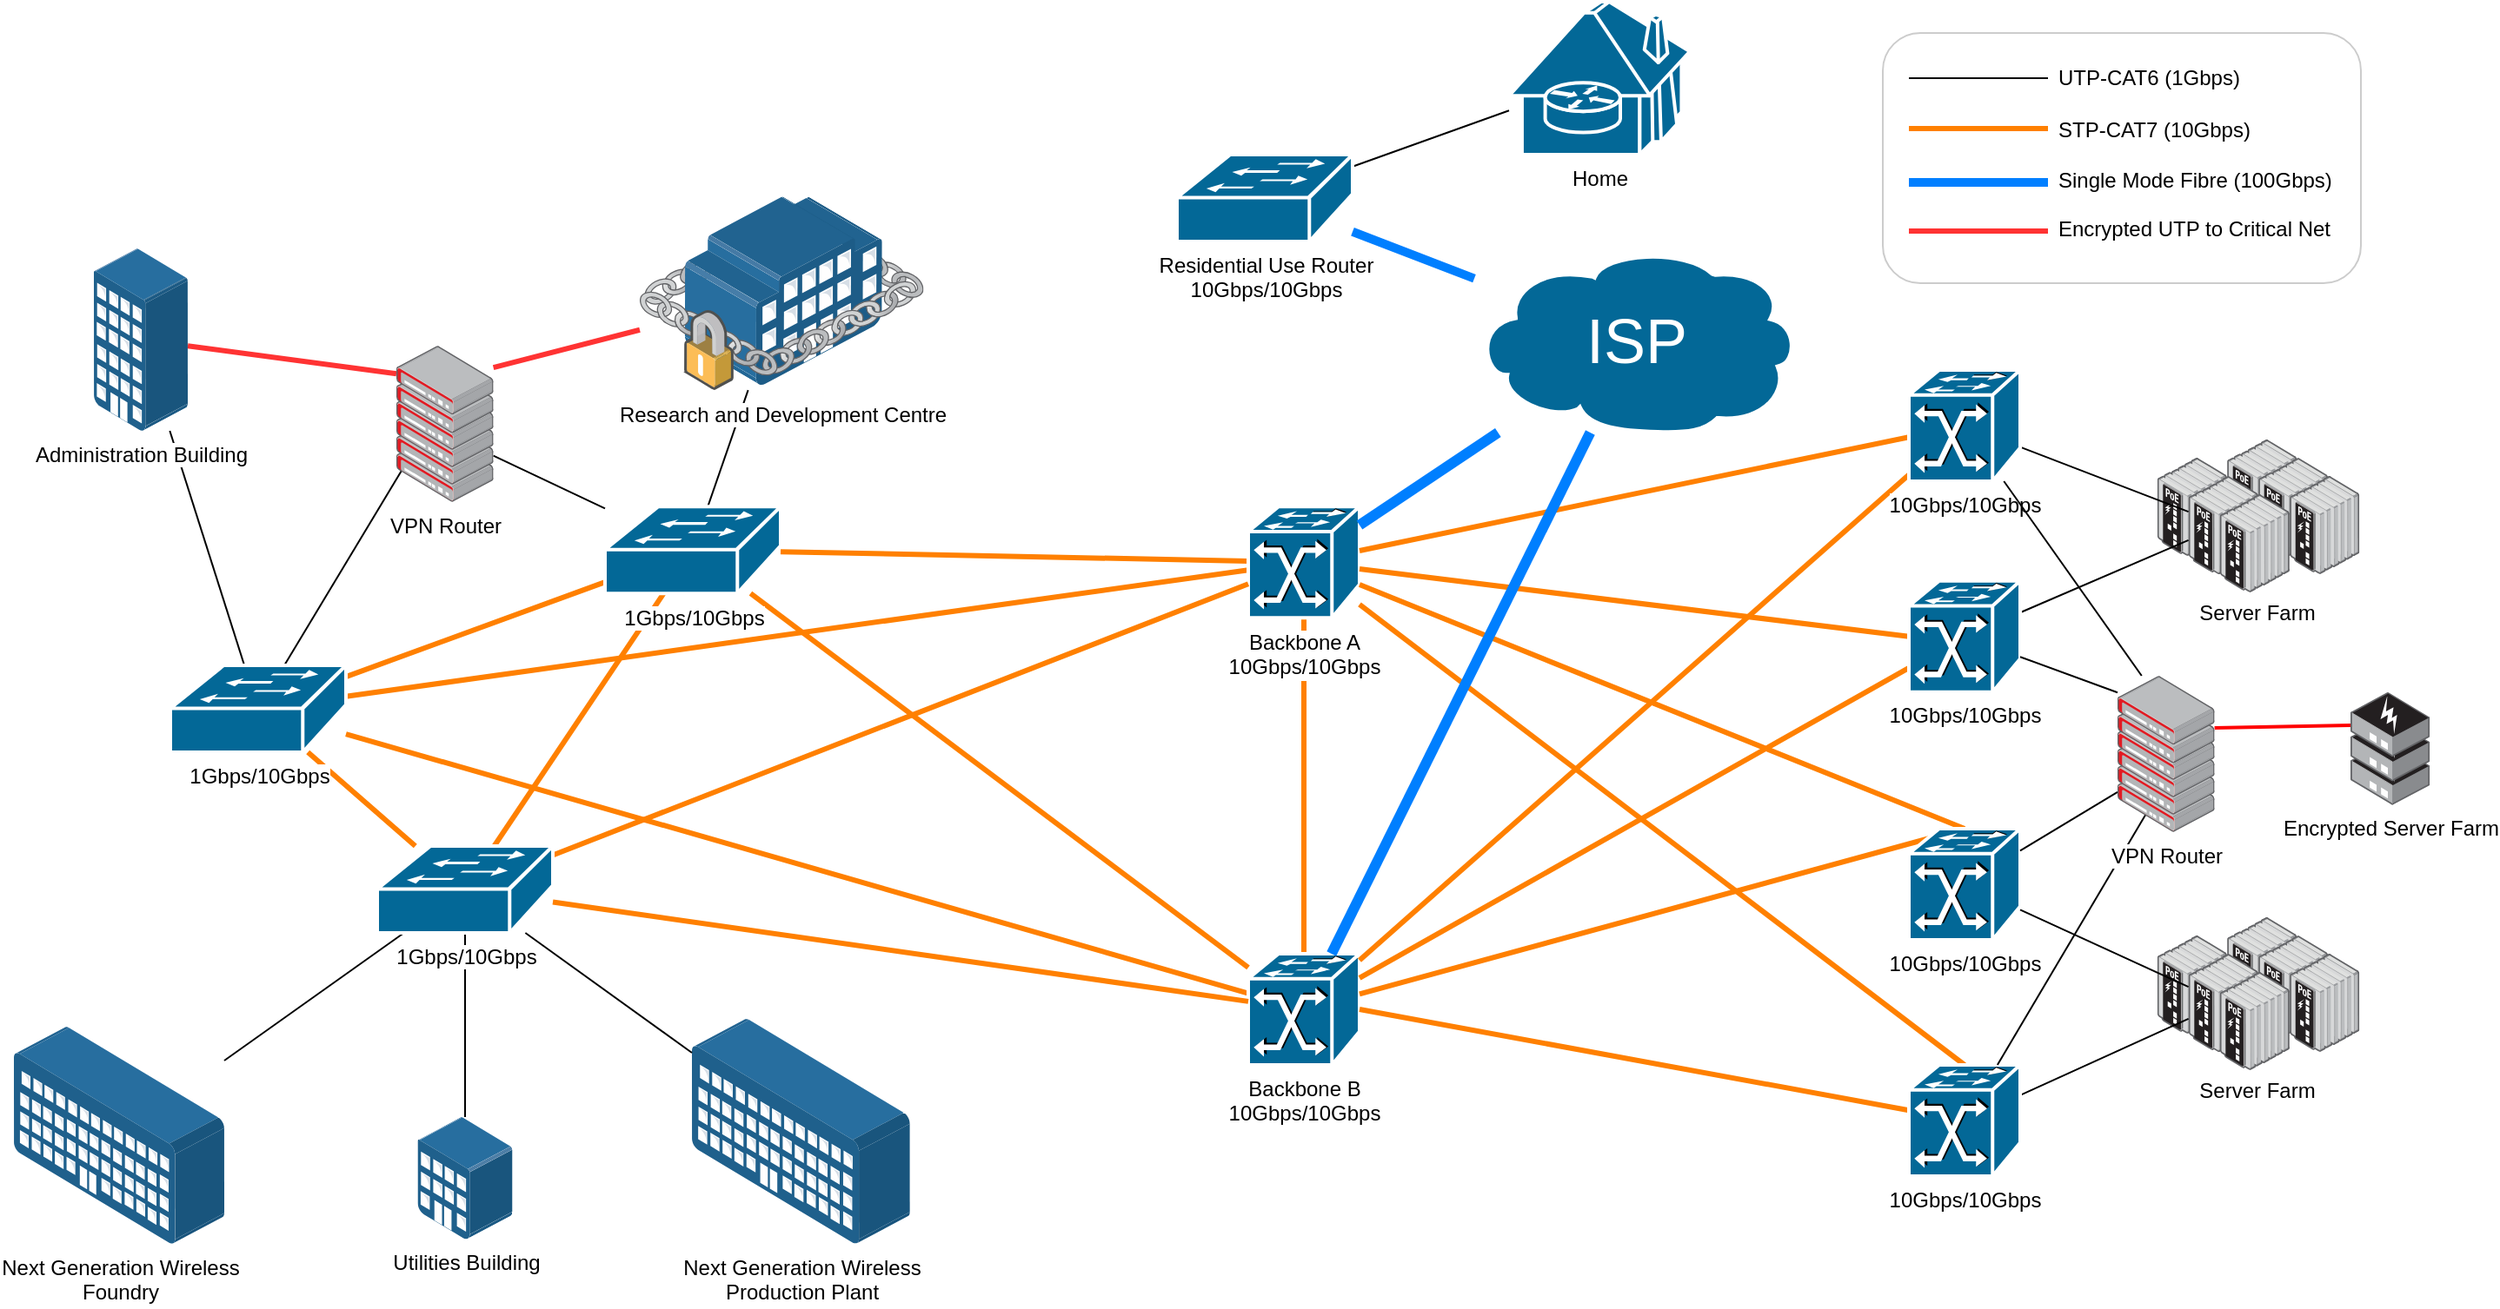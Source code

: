 <mxfile version="14.5.1" type="github" pages="5">
  <diagram id="vLaXbmM3Hhi-dTC1wAEd" name="Building Scale">
    <mxGraphModel dx="2031" dy="1189" grid="1" gridSize="10" guides="1" tooltips="1" connect="1" arrows="1" fold="1" page="1" pageScale="1" pageWidth="1169" pageHeight="827" math="0" shadow="0">
      <root>
        <mxCell id="GMtj8rT2Yxm4aSxBWJuz-0" />
        <mxCell id="GMtj8rT2Yxm4aSxBWJuz-1" parent="GMtj8rT2Yxm4aSxBWJuz-0" />
        <mxCell id="GMtj8rT2Yxm4aSxBWJuz-3" value="Next Generation Wireless&lt;br&gt;Production Plant" style="points=[];aspect=fixed;html=1;align=center;shadow=0;dashed=0;image;image=img/lib/allied_telesis/buildings/Long_Building.svg;labelBackgroundColor=#ffffff;" parent="GMtj8rT2Yxm4aSxBWJuz-1" vertex="1">
          <mxGeometry x="890" y="1087.4" width="125.4" height="129.6" as="geometry" />
        </mxCell>
        <mxCell id="GMtj8rT2Yxm4aSxBWJuz-6" value="Home" style="shape=mxgraph.cisco.buildings.telecommuter_house;html=1;pointerEvents=1;dashed=0;fillColor=#036897;strokeColor=#ffffff;strokeWidth=2;verticalLabelPosition=bottom;verticalAlign=top;align=center;outlineConnect=0;labelBackgroundColor=#ffffff;" parent="GMtj8rT2Yxm4aSxBWJuz-1" vertex="1">
          <mxGeometry x="1360" y="502" width="104" height="88" as="geometry" />
        </mxCell>
        <mxCell id="GMtj8rT2Yxm4aSxBWJuz-9" value="Next Generation Wireless&lt;br&gt;Foundry" style="points=[];aspect=fixed;html=1;align=center;shadow=0;dashed=0;image;image=img/lib/allied_telesis/buildings/Long_Building.svg;labelBackgroundColor=#ffffff;" parent="GMtj8rT2Yxm4aSxBWJuz-1" vertex="1">
          <mxGeometry x="500" y="1092" width="121" height="125" as="geometry" />
        </mxCell>
        <mxCell id="GMtj8rT2Yxm4aSxBWJuz-10" value="Utilities Building" style="points=[];aspect=fixed;html=1;align=center;shadow=0;dashed=0;image;image=img/lib/allied_telesis/buildings/Medium_Business_Building.svg;labelBackgroundColor=#ffffff;" parent="GMtj8rT2Yxm4aSxBWJuz-1" vertex="1">
          <mxGeometry x="732.2" y="1144" width="54.6" height="70.2" as="geometry" />
        </mxCell>
        <mxCell id="CNm5xOx-yD-aQ8OPoJ83-61" style="edgeStyle=none;rounded=0;orthogonalLoop=1;jettySize=auto;html=1;endArrow=none;endFill=0;strokeWidth=3;strokeColor=#FF8000;" parent="GMtj8rT2Yxm4aSxBWJuz-1" source="CNm5xOx-yD-aQ8OPoJ83-2" target="CNm5xOx-yD-aQ8OPoJ83-59" edge="1">
          <mxGeometry relative="1" as="geometry" />
        </mxCell>
        <mxCell id="CNm5xOx-yD-aQ8OPoJ83-67" style="edgeStyle=none;rounded=0;orthogonalLoop=1;jettySize=auto;html=1;endArrow=none;endFill=0;strokeWidth=3;strokeColor=#FF8000;" parent="GMtj8rT2Yxm4aSxBWJuz-1" source="CNm5xOx-yD-aQ8OPoJ83-2" target="CNm5xOx-yD-aQ8OPoJ83-64" edge="1">
          <mxGeometry relative="1" as="geometry" />
        </mxCell>
        <mxCell id="CNm5xOx-yD-aQ8OPoJ83-82" style="edgeStyle=none;rounded=0;orthogonalLoop=1;jettySize=auto;html=1;endArrow=none;endFill=0;strokeWidth=3;strokeColor=#FF8000;" parent="GMtj8rT2Yxm4aSxBWJuz-1" source="CNm5xOx-yD-aQ8OPoJ83-2" target="CNm5xOx-yD-aQ8OPoJ83-3" edge="1">
          <mxGeometry relative="1" as="geometry" />
        </mxCell>
        <mxCell id="CNm5xOx-yD-aQ8OPoJ83-2" value="Backbone A&lt;br&gt;10Gbps/10Gbps" style="shape=mxgraph.cisco.switches.atm_fast_gigabit_etherswitch;html=1;pointerEvents=1;dashed=0;fillColor=#036897;strokeColor=#ffffff;strokeWidth=2;verticalLabelPosition=bottom;verticalAlign=top;align=center;outlineConnect=0;labelBackgroundColor=#ffffff;" parent="GMtj8rT2Yxm4aSxBWJuz-1" vertex="1">
          <mxGeometry x="1210" y="792.6" width="64" height="64" as="geometry" />
        </mxCell>
        <mxCell id="CNm5xOx-yD-aQ8OPoJ83-62" style="edgeStyle=none;rounded=0;orthogonalLoop=1;jettySize=auto;html=1;endArrow=none;endFill=0;strokeWidth=3;strokeColor=#FF8000;" parent="GMtj8rT2Yxm4aSxBWJuz-1" source="CNm5xOx-yD-aQ8OPoJ83-3" target="CNm5xOx-yD-aQ8OPoJ83-59" edge="1">
          <mxGeometry relative="1" as="geometry" />
        </mxCell>
        <mxCell id="CNm5xOx-yD-aQ8OPoJ83-66" style="edgeStyle=none;rounded=0;orthogonalLoop=1;jettySize=auto;html=1;endArrow=none;endFill=0;strokeWidth=3;strokeColor=#FF8000;" parent="GMtj8rT2Yxm4aSxBWJuz-1" source="CNm5xOx-yD-aQ8OPoJ83-3" target="CNm5xOx-yD-aQ8OPoJ83-64" edge="1">
          <mxGeometry relative="1" as="geometry" />
        </mxCell>
        <mxCell id="CNm5xOx-yD-aQ8OPoJ83-3" value="Backbone B&lt;br&gt;10Gbps/10Gbps" style="shape=mxgraph.cisco.switches.atm_fast_gigabit_etherswitch;html=1;pointerEvents=1;dashed=0;fillColor=#036897;strokeColor=#ffffff;strokeWidth=2;verticalLabelPosition=bottom;verticalAlign=top;align=center;outlineConnect=0;labelBackgroundColor=#ffffff;" parent="GMtj8rT2Yxm4aSxBWJuz-1" vertex="1">
          <mxGeometry x="1210" y="1050" width="64" height="64" as="geometry" />
        </mxCell>
        <mxCell id="CNm5xOx-yD-aQ8OPoJ83-26" value="" style="group;labelBackgroundColor=#ffffff;" parent="GMtj8rT2Yxm4aSxBWJuz-1" vertex="1" connectable="0">
          <mxGeometry x="1750" y="754" width="117.2" height="110" as="geometry" />
        </mxCell>
        <mxCell id="CNm5xOx-yD-aQ8OPoJ83-8" value="" style="group" parent="CNm5xOx-yD-aQ8OPoJ83-26" vertex="1" connectable="0">
          <mxGeometry x="23" width="94.2" height="87.9" as="geometry" />
        </mxCell>
        <mxCell id="CNm5xOx-yD-aQ8OPoJ83-4" value="" style="points=[];aspect=fixed;html=1;align=center;shadow=0;dashed=0;image;image=img/lib/allied_telesis/switch/Industrial_Ethernet_IE200_POE.svg;" parent="CNm5xOx-yD-aQ8OPoJ83-8" vertex="1">
          <mxGeometry width="40.2" height="56.4" as="geometry" />
        </mxCell>
        <mxCell id="CNm5xOx-yD-aQ8OPoJ83-6" value="" style="points=[];aspect=fixed;html=1;align=center;shadow=0;dashed=0;image;image=img/lib/allied_telesis/switch/Industrial_Ethernet_IE200_POE.svg;" parent="CNm5xOx-yD-aQ8OPoJ83-8" vertex="1">
          <mxGeometry x="18" y="10.6" width="40.2" height="56.4" as="geometry" />
        </mxCell>
        <mxCell id="CNm5xOx-yD-aQ8OPoJ83-7" value="" style="points=[];aspect=fixed;html=1;align=center;shadow=0;dashed=0;image;image=img/lib/allied_telesis/switch/Industrial_Ethernet_IE200_POE.svg;" parent="CNm5xOx-yD-aQ8OPoJ83-8" vertex="1">
          <mxGeometry x="36" y="21" width="40.2" height="56.4" as="geometry" />
        </mxCell>
        <mxCell id="CNm5xOx-yD-aQ8OPoJ83-13" value="" style="group" parent="CNm5xOx-yD-aQ8OPoJ83-8" vertex="1" connectable="0">
          <mxGeometry x="-40.2" y="10.5" width="76.2" height="77.4" as="geometry" />
        </mxCell>
        <mxCell id="CNm5xOx-yD-aQ8OPoJ83-14" value="" style="points=[];aspect=fixed;html=1;align=center;shadow=0;dashed=0;image;image=img/lib/allied_telesis/switch/Industrial_Ethernet_IE200_POE.svg;" parent="CNm5xOx-yD-aQ8OPoJ83-13" vertex="1">
          <mxGeometry width="40.2" height="56.4" as="geometry" />
        </mxCell>
        <mxCell id="CNm5xOx-yD-aQ8OPoJ83-15" value="" style="points=[];aspect=fixed;html=1;align=center;shadow=0;dashed=0;image;image=img/lib/allied_telesis/switch/Industrial_Ethernet_IE200_POE.svg;" parent="CNm5xOx-yD-aQ8OPoJ83-13" vertex="1">
          <mxGeometry x="18" y="10.6" width="40.2" height="56.4" as="geometry" />
        </mxCell>
        <mxCell id="CNm5xOx-yD-aQ8OPoJ83-16" value="" style="points=[];aspect=fixed;html=1;align=center;shadow=0;dashed=0;image;image=img/lib/allied_telesis/switch/Industrial_Ethernet_IE200_POE.svg;" parent="CNm5xOx-yD-aQ8OPoJ83-13" vertex="1">
          <mxGeometry x="36" y="21" width="40.2" height="56.4" as="geometry" />
        </mxCell>
        <mxCell id="CNm5xOx-yD-aQ8OPoJ83-25" value="Server Farm" style="text;html=1;align=center;verticalAlign=middle;resizable=0;points=[];autosize=1;" parent="CNm5xOx-yD-aQ8OPoJ83-26" vertex="1">
          <mxGeometry y="90" width="80" height="20" as="geometry" />
        </mxCell>
        <mxCell id="CNm5xOx-yD-aQ8OPoJ83-27" value="" style="group;labelBackgroundColor=#ffffff;" parent="GMtj8rT2Yxm4aSxBWJuz-1" vertex="1" connectable="0">
          <mxGeometry x="1750" y="1029" width="117.2" height="110" as="geometry" />
        </mxCell>
        <mxCell id="CNm5xOx-yD-aQ8OPoJ83-28" value="" style="group" parent="CNm5xOx-yD-aQ8OPoJ83-27" vertex="1" connectable="0">
          <mxGeometry x="23" width="94.2" height="87.9" as="geometry" />
        </mxCell>
        <mxCell id="CNm5xOx-yD-aQ8OPoJ83-29" value="" style="points=[];aspect=fixed;html=1;align=center;shadow=0;dashed=0;image;image=img/lib/allied_telesis/switch/Industrial_Ethernet_IE200_POE.svg;" parent="CNm5xOx-yD-aQ8OPoJ83-28" vertex="1">
          <mxGeometry width="40.2" height="56.4" as="geometry" />
        </mxCell>
        <mxCell id="CNm5xOx-yD-aQ8OPoJ83-30" value="" style="points=[];aspect=fixed;html=1;align=center;shadow=0;dashed=0;image;image=img/lib/allied_telesis/switch/Industrial_Ethernet_IE200_POE.svg;" parent="CNm5xOx-yD-aQ8OPoJ83-28" vertex="1">
          <mxGeometry x="18" y="10.6" width="40.2" height="56.4" as="geometry" />
        </mxCell>
        <mxCell id="CNm5xOx-yD-aQ8OPoJ83-31" value="" style="points=[];aspect=fixed;html=1;align=center;shadow=0;dashed=0;image;image=img/lib/allied_telesis/switch/Industrial_Ethernet_IE200_POE.svg;" parent="CNm5xOx-yD-aQ8OPoJ83-28" vertex="1">
          <mxGeometry x="36" y="21" width="40.2" height="56.4" as="geometry" />
        </mxCell>
        <mxCell id="CNm5xOx-yD-aQ8OPoJ83-32" value="" style="group" parent="CNm5xOx-yD-aQ8OPoJ83-28" vertex="1" connectable="0">
          <mxGeometry x="-40.2" y="10.5" width="76.2" height="77.4" as="geometry" />
        </mxCell>
        <mxCell id="CNm5xOx-yD-aQ8OPoJ83-33" value="" style="points=[];aspect=fixed;html=1;align=center;shadow=0;dashed=0;image;image=img/lib/allied_telesis/switch/Industrial_Ethernet_IE200_POE.svg;" parent="CNm5xOx-yD-aQ8OPoJ83-32" vertex="1">
          <mxGeometry width="40.2" height="56.4" as="geometry" />
        </mxCell>
        <mxCell id="CNm5xOx-yD-aQ8OPoJ83-34" value="" style="points=[];aspect=fixed;html=1;align=center;shadow=0;dashed=0;image;image=img/lib/allied_telesis/switch/Industrial_Ethernet_IE200_POE.svg;" parent="CNm5xOx-yD-aQ8OPoJ83-32" vertex="1">
          <mxGeometry x="18" y="10.6" width="40.2" height="56.4" as="geometry" />
        </mxCell>
        <mxCell id="CNm5xOx-yD-aQ8OPoJ83-35" value="" style="points=[];aspect=fixed;html=1;align=center;shadow=0;dashed=0;image;image=img/lib/allied_telesis/switch/Industrial_Ethernet_IE200_POE.svg;" parent="CNm5xOx-yD-aQ8OPoJ83-32" vertex="1">
          <mxGeometry x="36" y="21" width="40.2" height="56.4" as="geometry" />
        </mxCell>
        <mxCell id="CNm5xOx-yD-aQ8OPoJ83-36" value="Server Farm" style="text;html=1;align=center;verticalAlign=middle;resizable=0;points=[];autosize=1;" parent="CNm5xOx-yD-aQ8OPoJ83-27" vertex="1">
          <mxGeometry y="90" width="80" height="20" as="geometry" />
        </mxCell>
        <mxCell id="CNm5xOx-yD-aQ8OPoJ83-40" style="rounded=0;orthogonalLoop=1;jettySize=auto;html=1;elbow=vertical;endArrow=none;endFill=0;" parent="GMtj8rT2Yxm4aSxBWJuz-1" source="CNm5xOx-yD-aQ8OPoJ83-38" target="CNm5xOx-yD-aQ8OPoJ83-15" edge="1">
          <mxGeometry relative="1" as="geometry" />
        </mxCell>
        <mxCell id="CNm5xOx-yD-aQ8OPoJ83-46" style="rounded=0;orthogonalLoop=1;jettySize=auto;html=1;elbow=vertical;endArrow=none;endFill=0;strokeWidth=3;strokeColor=#FF8000;" parent="GMtj8rT2Yxm4aSxBWJuz-1" source="CNm5xOx-yD-aQ8OPoJ83-38" target="CNm5xOx-yD-aQ8OPoJ83-2" edge="1">
          <mxGeometry relative="1" as="geometry" />
        </mxCell>
        <mxCell id="CNm5xOx-yD-aQ8OPoJ83-48" style="rounded=0;orthogonalLoop=1;jettySize=auto;html=1;elbow=vertical;endArrow=none;endFill=0;strokeWidth=3;strokeColor=#FF8000;" parent="GMtj8rT2Yxm4aSxBWJuz-1" source="CNm5xOx-yD-aQ8OPoJ83-38" target="CNm5xOx-yD-aQ8OPoJ83-3" edge="1">
          <mxGeometry relative="1" as="geometry" />
        </mxCell>
        <mxCell id="CNm5xOx-yD-aQ8OPoJ83-38" value="10Gbps/10Gbps" style="shape=mxgraph.cisco.switches.atm_fast_gigabit_etherswitch;html=1;pointerEvents=1;dashed=0;fillColor=#036897;strokeColor=#ffffff;strokeWidth=2;verticalLabelPosition=bottom;verticalAlign=top;align=center;outlineConnect=0;labelBackgroundColor=#ffffff;" parent="GMtj8rT2Yxm4aSxBWJuz-1" vertex="1">
          <mxGeometry x="1590" y="714" width="64" height="64" as="geometry" />
        </mxCell>
        <mxCell id="CNm5xOx-yD-aQ8OPoJ83-42" style="rounded=0;orthogonalLoop=1;jettySize=auto;html=1;elbow=vertical;endArrow=none;endFill=0;" parent="GMtj8rT2Yxm4aSxBWJuz-1" source="CNm5xOx-yD-aQ8OPoJ83-39" target="CNm5xOx-yD-aQ8OPoJ83-15" edge="1">
          <mxGeometry relative="1" as="geometry" />
        </mxCell>
        <mxCell id="CNm5xOx-yD-aQ8OPoJ83-47" style="rounded=0;orthogonalLoop=1;jettySize=auto;html=1;exitX=0;exitY=0.5;exitDx=0;exitDy=0;exitPerimeter=0;elbow=vertical;endArrow=none;endFill=0;strokeWidth=3;strokeColor=#FF8000;" parent="GMtj8rT2Yxm4aSxBWJuz-1" source="CNm5xOx-yD-aQ8OPoJ83-39" target="CNm5xOx-yD-aQ8OPoJ83-2" edge="1">
          <mxGeometry relative="1" as="geometry" />
        </mxCell>
        <mxCell id="CNm5xOx-yD-aQ8OPoJ83-50" style="rounded=0;orthogonalLoop=1;jettySize=auto;html=1;elbow=vertical;endArrow=none;endFill=0;strokeWidth=3;strokeColor=#FF8000;" parent="GMtj8rT2Yxm4aSxBWJuz-1" source="CNm5xOx-yD-aQ8OPoJ83-39" target="CNm5xOx-yD-aQ8OPoJ83-3" edge="1">
          <mxGeometry relative="1" as="geometry" />
        </mxCell>
        <mxCell id="CNm5xOx-yD-aQ8OPoJ83-39" value="10Gbps/10Gbps" style="shape=mxgraph.cisco.switches.atm_fast_gigabit_etherswitch;html=1;pointerEvents=1;dashed=0;fillColor=#036897;strokeColor=#ffffff;strokeWidth=2;verticalLabelPosition=bottom;verticalAlign=top;align=center;outlineConnect=0;labelBackgroundColor=#ffffff;" parent="GMtj8rT2Yxm4aSxBWJuz-1" vertex="1">
          <mxGeometry x="1590" y="835.4" width="64" height="64" as="geometry" />
        </mxCell>
        <mxCell id="CNm5xOx-yD-aQ8OPoJ83-53" style="rounded=0;orthogonalLoop=1;jettySize=auto;html=1;elbow=vertical;endArrow=none;endFill=0;" parent="GMtj8rT2Yxm4aSxBWJuz-1" source="CNm5xOx-yD-aQ8OPoJ83-51" target="CNm5xOx-yD-aQ8OPoJ83-34" edge="1">
          <mxGeometry relative="1" as="geometry" />
        </mxCell>
        <mxCell id="CNm5xOx-yD-aQ8OPoJ83-55" style="rounded=0;orthogonalLoop=1;jettySize=auto;html=1;exitX=0.5;exitY=0;exitDx=0;exitDy=0;exitPerimeter=0;endArrow=none;endFill=0;strokeWidth=3;strokeColor=#FF8000;" parent="GMtj8rT2Yxm4aSxBWJuz-1" source="CNm5xOx-yD-aQ8OPoJ83-51" target="CNm5xOx-yD-aQ8OPoJ83-2" edge="1">
          <mxGeometry relative="1" as="geometry" />
        </mxCell>
        <mxCell id="CNm5xOx-yD-aQ8OPoJ83-56" style="rounded=0;orthogonalLoop=1;jettySize=auto;html=1;exitX=0.5;exitY=0;exitDx=0;exitDy=0;exitPerimeter=0;endArrow=none;endFill=0;strokeWidth=3;strokeColor=#FF8000;" parent="GMtj8rT2Yxm4aSxBWJuz-1" source="CNm5xOx-yD-aQ8OPoJ83-51" target="CNm5xOx-yD-aQ8OPoJ83-3" edge="1">
          <mxGeometry relative="1" as="geometry" />
        </mxCell>
        <mxCell id="CNm5xOx-yD-aQ8OPoJ83-51" value="10Gbps/10Gbps" style="shape=mxgraph.cisco.switches.atm_fast_gigabit_etherswitch;html=1;pointerEvents=1;dashed=0;fillColor=#036897;strokeColor=#ffffff;strokeWidth=2;verticalLabelPosition=bottom;verticalAlign=top;align=center;outlineConnect=0;labelBackgroundColor=#ffffff;" parent="GMtj8rT2Yxm4aSxBWJuz-1" vertex="1">
          <mxGeometry x="1590" y="978" width="64" height="64" as="geometry" />
        </mxCell>
        <mxCell id="CNm5xOx-yD-aQ8OPoJ83-54" style="rounded=0;orthogonalLoop=1;jettySize=auto;html=1;elbow=vertical;endArrow=none;endFill=0;" parent="GMtj8rT2Yxm4aSxBWJuz-1" source="CNm5xOx-yD-aQ8OPoJ83-52" target="CNm5xOx-yD-aQ8OPoJ83-34" edge="1">
          <mxGeometry relative="1" as="geometry" />
        </mxCell>
        <mxCell id="CNm5xOx-yD-aQ8OPoJ83-57" style="rounded=0;orthogonalLoop=1;jettySize=auto;html=1;exitX=0.5;exitY=0;exitDx=0;exitDy=0;exitPerimeter=0;endArrow=none;endFill=0;strokeWidth=3;strokeColor=#FF8000;" parent="GMtj8rT2Yxm4aSxBWJuz-1" source="CNm5xOx-yD-aQ8OPoJ83-52" target="CNm5xOx-yD-aQ8OPoJ83-2" edge="1">
          <mxGeometry relative="1" as="geometry" />
        </mxCell>
        <mxCell id="CNm5xOx-yD-aQ8OPoJ83-58" style="rounded=0;orthogonalLoop=1;jettySize=auto;html=1;entryX=1;entryY=0.5;entryDx=0;entryDy=0;entryPerimeter=0;endArrow=none;endFill=0;strokeWidth=3;strokeColor=#FF8000;" parent="GMtj8rT2Yxm4aSxBWJuz-1" source="CNm5xOx-yD-aQ8OPoJ83-52" target="CNm5xOx-yD-aQ8OPoJ83-3" edge="1">
          <mxGeometry relative="1" as="geometry" />
        </mxCell>
        <mxCell id="CNm5xOx-yD-aQ8OPoJ83-52" value="10Gbps/10Gbps" style="shape=mxgraph.cisco.switches.atm_fast_gigabit_etherswitch;html=1;pointerEvents=1;dashed=0;fillColor=#036897;strokeColor=#ffffff;strokeWidth=2;verticalLabelPosition=bottom;verticalAlign=top;align=center;outlineConnect=0;labelBackgroundColor=#ffffff;" parent="GMtj8rT2Yxm4aSxBWJuz-1" vertex="1">
          <mxGeometry x="1590" y="1114" width="64" height="64" as="geometry" />
        </mxCell>
        <mxCell id="CNm5xOx-yD-aQ8OPoJ83-104" style="edgeStyle=none;rounded=0;orthogonalLoop=1;jettySize=auto;html=1;endArrow=none;endFill=0;strokeColor=#FF8000;strokeWidth=3;fontColor=#000000;" parent="GMtj8rT2Yxm4aSxBWJuz-1" source="CNm5xOx-yD-aQ8OPoJ83-59" target="CNm5xOx-yD-aQ8OPoJ83-65" edge="1">
          <mxGeometry relative="1" as="geometry" />
        </mxCell>
        <mxCell id="CNm5xOx-yD-aQ8OPoJ83-105" style="edgeStyle=none;rounded=0;orthogonalLoop=1;jettySize=auto;html=1;endArrow=none;endFill=0;strokeColor=#FF8000;strokeWidth=3;fontColor=#000000;" parent="GMtj8rT2Yxm4aSxBWJuz-1" source="CNm5xOx-yD-aQ8OPoJ83-59" target="CNm5xOx-yD-aQ8OPoJ83-64" edge="1">
          <mxGeometry relative="1" as="geometry" />
        </mxCell>
        <mxCell id="MxxzED2LqKstP4RevrAJ-10" style="edgeStyle=none;rounded=0;orthogonalLoop=1;jettySize=auto;html=1;endArrow=none;endFill=0;strokeWidth=1;fontColor=#000000;" parent="GMtj8rT2Yxm4aSxBWJuz-1" source="CNm5xOx-yD-aQ8OPoJ83-59" target="MxxzED2LqKstP4RevrAJ-3" edge="1">
          <mxGeometry relative="1" as="geometry" />
        </mxCell>
        <mxCell id="MxxzED2LqKstP4RevrAJ-15" style="edgeStyle=none;rounded=0;orthogonalLoop=1;jettySize=auto;html=1;endArrow=none;endFill=0;strokeWidth=1;fontColor=#000000;" parent="GMtj8rT2Yxm4aSxBWJuz-1" source="CNm5xOx-yD-aQ8OPoJ83-59" target="CNm5xOx-yD-aQ8OPoJ83-1" edge="1">
          <mxGeometry relative="1" as="geometry" />
        </mxCell>
        <mxCell id="CNm5xOx-yD-aQ8OPoJ83-59" value="1Gbps/10Gbps" style="shape=mxgraph.cisco.switches.workgroup_switch;html=1;pointerEvents=1;dashed=0;fillColor=#036897;strokeColor=#ffffff;strokeWidth=2;verticalLabelPosition=bottom;verticalAlign=top;align=center;outlineConnect=0;labelBackgroundColor=#ffffff;" parent="GMtj8rT2Yxm4aSxBWJuz-1" vertex="1">
          <mxGeometry x="840" y="792.6" width="101" height="50" as="geometry" />
        </mxCell>
        <mxCell id="CNm5xOx-yD-aQ8OPoJ83-103" style="edgeStyle=none;rounded=0;orthogonalLoop=1;jettySize=auto;html=1;endArrow=none;endFill=0;strokeWidth=3;fontColor=#000000;strokeColor=#FF8000;" parent="GMtj8rT2Yxm4aSxBWJuz-1" source="CNm5xOx-yD-aQ8OPoJ83-64" target="CNm5xOx-yD-aQ8OPoJ83-65" edge="1">
          <mxGeometry relative="1" as="geometry" />
        </mxCell>
        <mxCell id="MxxzED2LqKstP4RevrAJ-12" style="edgeStyle=none;rounded=0;orthogonalLoop=1;jettySize=auto;html=1;endArrow=none;endFill=0;strokeColor=#000000;strokeWidth=1;fontColor=#000000;" parent="GMtj8rT2Yxm4aSxBWJuz-1" source="CNm5xOx-yD-aQ8OPoJ83-64" target="MxxzED2LqKstP4RevrAJ-5" edge="1">
          <mxGeometry relative="1" as="geometry" />
        </mxCell>
        <mxCell id="MxxzED2LqKstP4RevrAJ-14" style="edgeStyle=none;rounded=0;orthogonalLoop=1;jettySize=auto;html=1;endArrow=none;endFill=0;strokeWidth=1;fontColor=#000000;" parent="GMtj8rT2Yxm4aSxBWJuz-1" source="CNm5xOx-yD-aQ8OPoJ83-64" target="GMtj8rT2Yxm4aSxBWJuz-4" edge="1">
          <mxGeometry relative="1" as="geometry" />
        </mxCell>
        <mxCell id="CNm5xOx-yD-aQ8OPoJ83-64" value="1Gbps/10Gbps" style="shape=mxgraph.cisco.switches.workgroup_switch;html=1;pointerEvents=1;dashed=0;fillColor=#036897;strokeColor=#ffffff;strokeWidth=2;verticalLabelPosition=bottom;verticalAlign=top;align=center;outlineConnect=0;labelBackgroundColor=#ffffff;" parent="GMtj8rT2Yxm4aSxBWJuz-1" vertex="1">
          <mxGeometry x="590" y="884" width="101" height="50" as="geometry" />
        </mxCell>
        <mxCell id="CNm5xOx-yD-aQ8OPoJ83-73" style="edgeStyle=none;rounded=0;orthogonalLoop=1;jettySize=auto;html=1;endArrow=none;endFill=0;" parent="GMtj8rT2Yxm4aSxBWJuz-1" source="CNm5xOx-yD-aQ8OPoJ83-65" target="GMtj8rT2Yxm4aSxBWJuz-3" edge="1">
          <mxGeometry relative="1" as="geometry" />
        </mxCell>
        <mxCell id="CNm5xOx-yD-aQ8OPoJ83-74" style="edgeStyle=none;rounded=0;orthogonalLoop=1;jettySize=auto;html=1;endArrow=none;endFill=0;" parent="GMtj8rT2Yxm4aSxBWJuz-1" source="CNm5xOx-yD-aQ8OPoJ83-65" target="GMtj8rT2Yxm4aSxBWJuz-9" edge="1">
          <mxGeometry relative="1" as="geometry" />
        </mxCell>
        <mxCell id="CNm5xOx-yD-aQ8OPoJ83-75" style="edgeStyle=none;rounded=0;orthogonalLoop=1;jettySize=auto;html=1;endArrow=none;endFill=0;" parent="GMtj8rT2Yxm4aSxBWJuz-1" source="CNm5xOx-yD-aQ8OPoJ83-65" target="GMtj8rT2Yxm4aSxBWJuz-10" edge="1">
          <mxGeometry relative="1" as="geometry" />
        </mxCell>
        <mxCell id="CNm5xOx-yD-aQ8OPoJ83-76" style="edgeStyle=none;rounded=0;orthogonalLoop=1;jettySize=auto;html=1;endArrow=none;endFill=0;strokeWidth=3;strokeColor=#FF8000;" parent="GMtj8rT2Yxm4aSxBWJuz-1" source="CNm5xOx-yD-aQ8OPoJ83-65" target="CNm5xOx-yD-aQ8OPoJ83-2" edge="1">
          <mxGeometry relative="1" as="geometry" />
        </mxCell>
        <mxCell id="CNm5xOx-yD-aQ8OPoJ83-77" style="edgeStyle=none;rounded=0;orthogonalLoop=1;jettySize=auto;html=1;endArrow=none;endFill=0;strokeWidth=3;strokeColor=#FF8000;" parent="GMtj8rT2Yxm4aSxBWJuz-1" source="CNm5xOx-yD-aQ8OPoJ83-65" target="CNm5xOx-yD-aQ8OPoJ83-3" edge="1">
          <mxGeometry relative="1" as="geometry" />
        </mxCell>
        <mxCell id="CNm5xOx-yD-aQ8OPoJ83-65" value="1Gbps/10Gbps" style="shape=mxgraph.cisco.switches.workgroup_switch;html=1;pointerEvents=1;dashed=0;fillColor=#036897;strokeColor=#ffffff;strokeWidth=2;verticalLabelPosition=bottom;verticalAlign=top;align=center;outlineConnect=0;labelBackgroundColor=#ffffff;" parent="GMtj8rT2Yxm4aSxBWJuz-1" vertex="1">
          <mxGeometry x="709" y="988.0" width="101" height="50" as="geometry" />
        </mxCell>
        <mxCell id="CNm5xOx-yD-aQ8OPoJ83-81" style="edgeStyle=none;rounded=0;orthogonalLoop=1;jettySize=auto;html=1;endArrow=none;endFill=0;" parent="GMtj8rT2Yxm4aSxBWJuz-1" source="CNm5xOx-yD-aQ8OPoJ83-79" target="GMtj8rT2Yxm4aSxBWJuz-6" edge="1">
          <mxGeometry relative="1" as="geometry" />
        </mxCell>
        <mxCell id="CNm5xOx-yD-aQ8OPoJ83-86" value="" style="group" parent="GMtj8rT2Yxm4aSxBWJuz-1" vertex="1" connectable="0">
          <mxGeometry x="1340" y="644" width="186" height="106" as="geometry" />
        </mxCell>
        <mxCell id="CNm5xOx-yD-aQ8OPoJ83-87" value="" style="shape=mxgraph.cisco.storage.cloud;html=1;pointerEvents=1;dashed=0;fillColor=#036897;strokeColor=#ffffff;strokeWidth=2;verticalLabelPosition=bottom;verticalAlign=top;align=center;outlineConnect=0;" parent="CNm5xOx-yD-aQ8OPoJ83-86" vertex="1">
          <mxGeometry width="186" height="106" as="geometry" />
        </mxCell>
        <mxCell id="CNm5xOx-yD-aQ8OPoJ83-88" value="&lt;font style=&quot;font-size: 36px&quot; color=&quot;#ffffff&quot;&gt;ISP&lt;/font&gt;" style="text;html=1;align=center;verticalAlign=middle;resizable=0;points=[];autosize=1;" parent="CNm5xOx-yD-aQ8OPoJ83-86" vertex="1">
          <mxGeometry x="58" y="38" width="70" height="30" as="geometry" />
        </mxCell>
        <mxCell id="CNm5xOx-yD-aQ8OPoJ83-89" style="edgeStyle=none;rounded=0;orthogonalLoop=1;jettySize=auto;html=1;endArrow=none;endFill=0;strokeWidth=5;strokeColor=#007FFF;" parent="GMtj8rT2Yxm4aSxBWJuz-1" source="CNm5xOx-yD-aQ8OPoJ83-87" target="CNm5xOx-yD-aQ8OPoJ83-79" edge="1">
          <mxGeometry relative="1" as="geometry" />
        </mxCell>
        <mxCell id="CNm5xOx-yD-aQ8OPoJ83-90" style="edgeStyle=none;rounded=0;orthogonalLoop=1;jettySize=auto;html=1;endArrow=none;endFill=0;strokeWidth=6;strokeColor=#007FFF;" parent="GMtj8rT2Yxm4aSxBWJuz-1" source="CNm5xOx-yD-aQ8OPoJ83-87" target="CNm5xOx-yD-aQ8OPoJ83-2" edge="1">
          <mxGeometry relative="1" as="geometry" />
        </mxCell>
        <mxCell id="CNm5xOx-yD-aQ8OPoJ83-92" style="edgeStyle=none;rounded=0;orthogonalLoop=1;jettySize=auto;html=1;endArrow=none;endFill=0;strokeWidth=6;strokeColor=#007FFF;" parent="GMtj8rT2Yxm4aSxBWJuz-1" source="CNm5xOx-yD-aQ8OPoJ83-87" target="CNm5xOx-yD-aQ8OPoJ83-3" edge="1">
          <mxGeometry relative="1" as="geometry" />
        </mxCell>
        <mxCell id="MxxzED2LqKstP4RevrAJ-11" style="edgeStyle=none;rounded=0;orthogonalLoop=1;jettySize=auto;html=1;endArrow=none;endFill=0;strokeWidth=3;fontColor=#000000;strokeColor=#FF3333;" parent="GMtj8rT2Yxm4aSxBWJuz-1" source="CNm5xOx-yD-aQ8OPoJ83-1" target="MxxzED2LqKstP4RevrAJ-6" edge="1">
          <mxGeometry relative="1" as="geometry" />
        </mxCell>
        <mxCell id="CNm5xOx-yD-aQ8OPoJ83-1" value="Research and Development Centre" style="points=[];aspect=fixed;html=1;align=center;shadow=0;dashed=0;image;image=img/lib/allied_telesis/buildings/Secure_Building.svg;labelBackgroundColor=#ffffff;" parent="GMtj8rT2Yxm4aSxBWJuz-1" vertex="1">
          <mxGeometry x="860" y="614.0" width="163.2" height="111.6" as="geometry" />
        </mxCell>
        <mxCell id="MxxzED2LqKstP4RevrAJ-13" style="edgeStyle=none;rounded=0;orthogonalLoop=1;jettySize=auto;html=1;endArrow=none;endFill=0;strokeWidth=3;fontColor=#000000;strokeColor=#FF3333;" parent="GMtj8rT2Yxm4aSxBWJuz-1" source="GMtj8rT2Yxm4aSxBWJuz-4" target="MxxzED2LqKstP4RevrAJ-6" edge="1">
          <mxGeometry relative="1" as="geometry" />
        </mxCell>
        <mxCell id="GMtj8rT2Yxm4aSxBWJuz-4" value="Administration Building" style="points=[];aspect=fixed;html=1;align=center;shadow=0;dashed=0;image;image=img/lib/allied_telesis/buildings/Apartments.svg;labelBackgroundColor=#ffffff;" parent="GMtj8rT2Yxm4aSxBWJuz-1" vertex="1">
          <mxGeometry x="546" y="644" width="54" height="105" as="geometry" />
        </mxCell>
        <mxCell id="MxxzED2LqKstP4RevrAJ-7" value="" style="group" parent="GMtj8rT2Yxm4aSxBWJuz-1" vertex="1" connectable="0">
          <mxGeometry x="720" y="700" width="55.8" height="89.9" as="geometry" />
        </mxCell>
        <mxCell id="MxxzED2LqKstP4RevrAJ-1" value="VPN Router" style="points=[];aspect=fixed;html=1;align=center;shadow=0;dashed=0;image;image=img/lib/allied_telesis/security/Router_VPN.svg;labelBackgroundColor=#ffffff;strokeColor=#CCCCCC;fontColor=#000000;" parent="MxxzED2LqKstP4RevrAJ-7" vertex="1">
          <mxGeometry y="50.3" width="55.8" height="39.6" as="geometry" />
        </mxCell>
        <mxCell id="MxxzED2LqKstP4RevrAJ-2" value="" style="points=[];aspect=fixed;html=1;align=center;shadow=0;dashed=0;image;image=img/lib/allied_telesis/security/Router_VPN.svg;labelBackgroundColor=#ffffff;strokeColor=#CCCCCC;fontColor=#000000;" parent="MxxzED2LqKstP4RevrAJ-7" vertex="1">
          <mxGeometry y="40.3" width="55.8" height="39.6" as="geometry" />
        </mxCell>
        <mxCell id="MxxzED2LqKstP4RevrAJ-3" value="" style="points=[];aspect=fixed;html=1;align=center;shadow=0;dashed=0;image;image=img/lib/allied_telesis/security/Router_VPN.svg;labelBackgroundColor=#ffffff;strokeColor=#CCCCCC;fontColor=#000000;" parent="MxxzED2LqKstP4RevrAJ-7" vertex="1">
          <mxGeometry y="30.3" width="55.8" height="39.6" as="geometry" />
        </mxCell>
        <mxCell id="MxxzED2LqKstP4RevrAJ-4" value="" style="points=[];aspect=fixed;html=1;align=center;shadow=0;dashed=0;image;image=img/lib/allied_telesis/security/Router_VPN.svg;labelBackgroundColor=#ffffff;strokeColor=#CCCCCC;fontColor=#000000;" parent="MxxzED2LqKstP4RevrAJ-7" vertex="1">
          <mxGeometry y="20.3" width="55.8" height="39.6" as="geometry" />
        </mxCell>
        <mxCell id="MxxzED2LqKstP4RevrAJ-5" value="" style="points=[];aspect=fixed;html=1;align=center;shadow=0;dashed=0;image;image=img/lib/allied_telesis/security/Router_VPN.svg;labelBackgroundColor=#ffffff;strokeColor=#CCCCCC;fontColor=#000000;" parent="MxxzED2LqKstP4RevrAJ-7" vertex="1">
          <mxGeometry y="10.7" width="55.8" height="39.6" as="geometry" />
        </mxCell>
        <mxCell id="MxxzED2LqKstP4RevrAJ-6" value="" style="points=[];aspect=fixed;html=1;align=center;shadow=0;dashed=0;image;image=img/lib/allied_telesis/security/Router_VPN.svg;labelBackgroundColor=#ffffff;strokeColor=#CCCCCC;fontColor=#000000;" parent="MxxzED2LqKstP4RevrAJ-7" vertex="1">
          <mxGeometry width="55.8" height="39.6" as="geometry" />
        </mxCell>
        <mxCell id="MxxzED2LqKstP4RevrAJ-18" value="" style="group" parent="GMtj8rT2Yxm4aSxBWJuz-1" vertex="1" connectable="0">
          <mxGeometry x="1575" y="520" width="275" height="144" as="geometry" />
        </mxCell>
        <mxCell id="CNm5xOx-yD-aQ8OPoJ83-115" value="" style="rounded=1;whiteSpace=wrap;html=1;labelBackgroundColor=#ffffff;fontColor=#000000;align=left;labelBorderColor=none;strokeColor=#CCCCCC;" parent="MxxzED2LqKstP4RevrAJ-18" vertex="1">
          <mxGeometry width="275" height="144" as="geometry" />
        </mxCell>
        <mxCell id="CNm5xOx-yD-aQ8OPoJ83-106" style="edgeStyle=none;rounded=0;orthogonalLoop=1;jettySize=auto;html=1;endArrow=none;endFill=0;strokeWidth=3;strokeColor=#FF8000;" parent="MxxzED2LqKstP4RevrAJ-18" edge="1">
          <mxGeometry as="geometry">
            <mxPoint x="95" y="55" as="sourcePoint" />
            <mxPoint x="15" y="55" as="targetPoint" />
          </mxGeometry>
        </mxCell>
        <mxCell id="CNm5xOx-yD-aQ8OPoJ83-108" style="edgeStyle=none;rounded=0;orthogonalLoop=1;jettySize=auto;html=1;endArrow=none;endFill=0;strokeWidth=5;strokeColor=#007FFF;" parent="MxxzED2LqKstP4RevrAJ-18" edge="1">
          <mxGeometry as="geometry">
            <mxPoint x="15" y="86" as="sourcePoint" />
            <mxPoint x="95" y="86" as="targetPoint" />
          </mxGeometry>
        </mxCell>
        <mxCell id="CNm5xOx-yD-aQ8OPoJ83-109" style="rounded=0;orthogonalLoop=1;jettySize=auto;html=1;elbow=vertical;endArrow=none;endFill=0;" parent="MxxzED2LqKstP4RevrAJ-18" edge="1">
          <mxGeometry as="geometry">
            <mxPoint x="15" y="26" as="sourcePoint" />
            <mxPoint x="95" y="26" as="targetPoint" />
          </mxGeometry>
        </mxCell>
        <mxCell id="CNm5xOx-yD-aQ8OPoJ83-110" value="UTP-CAT6 (1Gbps)" style="text;html=1;align=left;verticalAlign=middle;resizable=0;points=[];autosize=1;fontColor=#000000;" parent="MxxzED2LqKstP4RevrAJ-18" vertex="1">
          <mxGeometry x="99" y="16" width="120" height="20" as="geometry" />
        </mxCell>
        <mxCell id="CNm5xOx-yD-aQ8OPoJ83-111" value="STP-CAT7 (10Gbps)" style="text;html=1;align=left;verticalAlign=middle;resizable=0;points=[];autosize=1;fontColor=#000000;" parent="MxxzED2LqKstP4RevrAJ-18" vertex="1">
          <mxGeometry x="99" y="46" width="130" height="20" as="geometry" />
        </mxCell>
        <mxCell id="CNm5xOx-yD-aQ8OPoJ83-112" value="Single Mode Fibre (100Gbps)" style="text;html=1;align=left;verticalAlign=middle;resizable=0;points=[];autosize=1;fontColor=#000000;" parent="MxxzED2LqKstP4RevrAJ-18" vertex="1">
          <mxGeometry x="99" y="75.3" width="170" height="20" as="geometry" />
        </mxCell>
        <mxCell id="MxxzED2LqKstP4RevrAJ-16" style="edgeStyle=none;rounded=0;orthogonalLoop=1;jettySize=auto;html=1;endArrow=none;endFill=0;strokeWidth=3;fontColor=#000000;strokeColor=#FF3333;" parent="MxxzED2LqKstP4RevrAJ-18" edge="1">
          <mxGeometry relative="1" as="geometry">
            <mxPoint x="15" y="114" as="sourcePoint" />
            <mxPoint x="95" y="114" as="targetPoint" />
          </mxGeometry>
        </mxCell>
        <mxCell id="MxxzED2LqKstP4RevrAJ-17" value="Encrypted UTP to Critical Net" style="text;html=1;align=left;verticalAlign=middle;resizable=0;points=[];autosize=1;fontColor=#000000;" parent="MxxzED2LqKstP4RevrAJ-18" vertex="1">
          <mxGeometry x="99" y="103.3" width="170" height="20" as="geometry" />
        </mxCell>
        <mxCell id="CNm5xOx-yD-aQ8OPoJ83-79" value="Residential Use Router&lt;br&gt;10Gbps/10Gbps" style="shape=mxgraph.cisco.switches.workgroup_switch;html=1;pointerEvents=1;dashed=0;fillColor=#036897;strokeColor=#ffffff;strokeWidth=2;verticalLabelPosition=bottom;verticalAlign=top;align=center;outlineConnect=0;labelBackgroundColor=#ffffff;" parent="GMtj8rT2Yxm4aSxBWJuz-1" vertex="1">
          <mxGeometry x="1169" y="590" width="101" height="50" as="geometry" />
        </mxCell>
        <mxCell id="EiEGZkbM21SAsKlI8rAK-7" value="Encrypted Server Farm" style="points=[];aspect=fixed;html=1;align=center;shadow=0;dashed=0;image;image=img/lib/allied_telesis/media_converters/Media_Converter_Standalone_POE.svg;labelBackgroundColor=#ffffff;fontColor=#000000;" vertex="1" parent="GMtj8rT2Yxm4aSxBWJuz-1">
          <mxGeometry x="1844" y="927.2" width="45.6" height="37.2" as="geometry" />
        </mxCell>
        <mxCell id="EiEGZkbM21SAsKlI8rAK-8" value="" style="points=[];aspect=fixed;html=1;align=center;shadow=0;dashed=0;image;image=img/lib/allied_telesis/media_converters/Media_Converter_Standalone_POE.svg;labelBackgroundColor=#ffffff;fontColor=#000000;" vertex="1" parent="GMtj8rT2Yxm4aSxBWJuz-1">
          <mxGeometry x="1844" y="913.6" width="45.6" height="37.2" as="geometry" />
        </mxCell>
        <mxCell id="EiEGZkbM21SAsKlI8rAK-9" value="" style="points=[];aspect=fixed;html=1;align=center;shadow=0;dashed=0;image;image=img/lib/allied_telesis/media_converters/Media_Converter_Standalone_POE.svg;labelBackgroundColor=#ffffff;fontColor=#000000;" vertex="1" parent="GMtj8rT2Yxm4aSxBWJuz-1">
          <mxGeometry x="1844" y="899.4" width="45.6" height="37.2" as="geometry" />
        </mxCell>
        <mxCell id="EiEGZkbM21SAsKlI8rAK-11" style="edgeStyle=none;rounded=0;orthogonalLoop=1;jettySize=auto;html=1;endArrow=none;endFill=0;strokeWidth=1;fontColor=#000000;" edge="1" parent="GMtj8rT2Yxm4aSxBWJuz-1" source="EiEGZkbM21SAsKlI8rAK-6" target="CNm5xOx-yD-aQ8OPoJ83-39">
          <mxGeometry relative="1" as="geometry" />
        </mxCell>
        <mxCell id="EiEGZkbM21SAsKlI8rAK-12" style="edgeStyle=none;rounded=0;orthogonalLoop=1;jettySize=auto;html=1;endArrow=none;endFill=0;strokeColor=#000000;strokeWidth=1;fontColor=#000000;" edge="1" parent="GMtj8rT2Yxm4aSxBWJuz-1" source="EiEGZkbM21SAsKlI8rAK-6" target="CNm5xOx-yD-aQ8OPoJ83-38">
          <mxGeometry relative="1" as="geometry" />
        </mxCell>
        <mxCell id="EiEGZkbM21SAsKlI8rAK-13" style="edgeStyle=none;rounded=0;orthogonalLoop=1;jettySize=auto;html=1;endArrow=none;endFill=0;strokeColor=#000000;strokeWidth=1;fontColor=#000000;" edge="1" parent="GMtj8rT2Yxm4aSxBWJuz-1" source="EiEGZkbM21SAsKlI8rAK-3" target="CNm5xOx-yD-aQ8OPoJ83-51">
          <mxGeometry relative="1" as="geometry" />
        </mxCell>
        <mxCell id="EiEGZkbM21SAsKlI8rAK-15" style="edgeStyle=none;rounded=0;orthogonalLoop=1;jettySize=auto;html=1;endArrow=none;endFill=0;strokeColor=#000000;strokeWidth=1;fontColor=#000000;" edge="1" parent="GMtj8rT2Yxm4aSxBWJuz-1" source="EiEGZkbM21SAsKlI8rAK-2" target="CNm5xOx-yD-aQ8OPoJ83-52">
          <mxGeometry relative="1" as="geometry" />
        </mxCell>
        <mxCell id="EiEGZkbM21SAsKlI8rAK-0" value="" style="group" vertex="1" connectable="0" parent="GMtj8rT2Yxm4aSxBWJuz-1">
          <mxGeometry x="1710" y="890" width="55.8" height="89.9" as="geometry" />
        </mxCell>
        <mxCell id="EiEGZkbM21SAsKlI8rAK-1" value="VPN Router" style="points=[];aspect=fixed;html=1;align=center;shadow=0;dashed=0;image;image=img/lib/allied_telesis/security/Router_VPN.svg;labelBackgroundColor=#ffffff;strokeColor=#CCCCCC;fontColor=#000000;" vertex="1" parent="EiEGZkbM21SAsKlI8rAK-0">
          <mxGeometry y="50.3" width="55.8" height="39.6" as="geometry" />
        </mxCell>
        <mxCell id="EiEGZkbM21SAsKlI8rAK-2" value="" style="points=[];aspect=fixed;html=1;align=center;shadow=0;dashed=0;image;image=img/lib/allied_telesis/security/Router_VPN.svg;labelBackgroundColor=#ffffff;strokeColor=#CCCCCC;fontColor=#000000;" vertex="1" parent="EiEGZkbM21SAsKlI8rAK-0">
          <mxGeometry y="40.3" width="55.8" height="39.6" as="geometry" />
        </mxCell>
        <mxCell id="EiEGZkbM21SAsKlI8rAK-3" value="" style="points=[];aspect=fixed;html=1;align=center;shadow=0;dashed=0;image;image=img/lib/allied_telesis/security/Router_VPN.svg;labelBackgroundColor=#ffffff;strokeColor=#CCCCCC;fontColor=#000000;" vertex="1" parent="EiEGZkbM21SAsKlI8rAK-0">
          <mxGeometry y="30.3" width="55.8" height="39.6" as="geometry" />
        </mxCell>
        <mxCell id="EiEGZkbM21SAsKlI8rAK-4" value="" style="points=[];aspect=fixed;html=1;align=center;shadow=0;dashed=0;image;image=img/lib/allied_telesis/security/Router_VPN.svg;labelBackgroundColor=#ffffff;strokeColor=#CCCCCC;fontColor=#000000;" vertex="1" parent="EiEGZkbM21SAsKlI8rAK-0">
          <mxGeometry y="20.3" width="55.8" height="39.6" as="geometry" />
        </mxCell>
        <mxCell id="EiEGZkbM21SAsKlI8rAK-5" value="" style="points=[];aspect=fixed;html=1;align=center;shadow=0;dashed=0;image;image=img/lib/allied_telesis/security/Router_VPN.svg;labelBackgroundColor=#ffffff;strokeColor=#CCCCCC;fontColor=#000000;" vertex="1" parent="EiEGZkbM21SAsKlI8rAK-0">
          <mxGeometry y="10.7" width="55.8" height="39.6" as="geometry" />
        </mxCell>
        <mxCell id="EiEGZkbM21SAsKlI8rAK-6" value="" style="points=[];aspect=fixed;html=1;align=center;shadow=0;dashed=0;image;image=img/lib/allied_telesis/security/Router_VPN.svg;labelBackgroundColor=#ffffff;strokeColor=#CCCCCC;fontColor=#000000;" vertex="1" parent="EiEGZkbM21SAsKlI8rAK-0">
          <mxGeometry width="55.8" height="39.6" as="geometry" />
        </mxCell>
        <mxCell id="EiEGZkbM21SAsKlI8rAK-17" style="edgeStyle=none;rounded=0;orthogonalLoop=1;jettySize=auto;html=1;endArrow=none;endFill=0;strokeWidth=2;fontColor=#000000;strokeColor=#FF0000;" edge="1" parent="GMtj8rT2Yxm4aSxBWJuz-1" source="EiEGZkbM21SAsKlI8rAK-5" target="EiEGZkbM21SAsKlI8rAK-9">
          <mxGeometry relative="1" as="geometry" />
        </mxCell>
      </root>
    </mxGraphModel>
  </diagram>
  <diagram id="6zIxw2Hyg6dfomCNbsjq" name="Plant and Foundry">
    <mxGraphModel dx="1673" dy="152" grid="1" gridSize="10" guides="1" tooltips="1" connect="1" arrows="1" fold="1" page="1" pageScale="1" pageWidth="1169" pageHeight="827" math="0" shadow="0">
      <root>
        <mxCell id="RAIZJpcT9ia0xnAVukXc-0" />
        <mxCell id="RAIZJpcT9ia0xnAVukXc-1" parent="RAIZJpcT9ia0xnAVukXc-0" />
        <mxCell id="3fsoEWonqgJnVwwGpHkL-0" value="" style="rounded=1;whiteSpace=wrap;html=1;fontSize=12;fontColor=#000000;strokeColor=none;fillColor=#E6E6E6;opacity=70;" parent="RAIZJpcT9ia0xnAVukXc-1" vertex="1">
          <mxGeometry x="238.8" y="1131.35" width="147.2" height="219.3" as="geometry" />
        </mxCell>
        <mxCell id="3fsoEWonqgJnVwwGpHkL-1" value="&lt;font style=&quot;background-color: rgb(255 , 255 , 255)&quot; size=&quot;1&quot;&gt;&lt;b style=&quot;font-size: 12px&quot;&gt;VLAN: Group A&lt;/b&gt;&lt;/font&gt;" style="text;html=1;align=center;verticalAlign=middle;resizable=0;points=[];autosize=1;fontSize=12;fontColor=#000000;labelBackgroundColor=#ffffff;" parent="RAIZJpcT9ia0xnAVukXc-1" vertex="1">
          <mxGeometry x="248.801" y="1150.002" width="100" height="20" as="geometry" />
        </mxCell>
        <mxCell id="-RvLXp1pWWfajbZVR07f-10" value="" style="group" parent="RAIZJpcT9ia0xnAVukXc-1" vertex="1" connectable="0">
          <mxGeometry x="318.8" y="1181" width="37.2" height="129.4" as="geometry" />
        </mxCell>
        <mxCell id="-RvLXp1pWWfajbZVR07f-7" value="Surveillance" style="points=[];aspect=fixed;html=1;align=center;shadow=0;dashed=0;image;image=img/lib/allied_telesis/security/Surveillance_Camera_Ceiling.svg;fontSize=12;fontColor=#000000;" parent="-RvLXp1pWWfajbZVR07f-10" vertex="1">
          <mxGeometry y="94" width="37.2" height="35.4" as="geometry" />
        </mxCell>
        <mxCell id="-RvLXp1pWWfajbZVR07f-8" value="" style="points=[];aspect=fixed;html=1;align=center;shadow=0;dashed=0;image;image=img/lib/allied_telesis/security/Surveillance_Camera_Ceiling.svg;fontSize=12;fontColor=#000000;" parent="-RvLXp1pWWfajbZVR07f-10" vertex="1">
          <mxGeometry y="47.3" width="37.2" height="35.4" as="geometry" />
        </mxCell>
        <mxCell id="-RvLXp1pWWfajbZVR07f-9" value="" style="points=[];aspect=fixed;html=1;align=center;shadow=0;dashed=0;image;image=img/lib/allied_telesis/security/Surveillance_Camera_Ceiling.svg;fontSize=12;fontColor=#000000;" parent="-RvLXp1pWWfajbZVR07f-10" vertex="1">
          <mxGeometry width="37.2" height="35.4" as="geometry" />
        </mxCell>
        <mxCell id="-RvLXp1pWWfajbZVR07f-15" style="rounded=0;orthogonalLoop=1;jettySize=auto;html=1;endArrow=none;endFill=0;fontSize=12;fontColor=#000000;" parent="RAIZJpcT9ia0xnAVukXc-1" source="m4dTVVSOKDjZEtIVwKJh-0" target="-RvLXp1pWWfajbZVR07f-9" edge="1">
          <mxGeometry relative="1" as="geometry">
            <mxPoint x="450.8" y="1197.063" as="sourcePoint" />
          </mxGeometry>
        </mxCell>
        <mxCell id="-RvLXp1pWWfajbZVR07f-16" style="edgeStyle=none;rounded=0;orthogonalLoop=1;jettySize=auto;html=1;endArrow=none;endFill=0;fontSize=12;fontColor=#000000;" parent="RAIZJpcT9ia0xnAVukXc-1" source="m4dTVVSOKDjZEtIVwKJh-0" target="-RvLXp1pWWfajbZVR07f-8" edge="1">
          <mxGeometry relative="1" as="geometry">
            <mxPoint x="450.8" y="1209.167" as="sourcePoint" />
          </mxGeometry>
        </mxCell>
        <mxCell id="-RvLXp1pWWfajbZVR07f-17" style="edgeStyle=none;rounded=0;orthogonalLoop=1;jettySize=auto;html=1;endArrow=none;endFill=0;fontSize=12;fontColor=#000000;" parent="RAIZJpcT9ia0xnAVukXc-1" source="m4dTVVSOKDjZEtIVwKJh-0" target="-RvLXp1pWWfajbZVR07f-7" edge="1">
          <mxGeometry relative="1" as="geometry">
            <mxPoint x="450.8" y="1221.118" as="sourcePoint" />
          </mxGeometry>
        </mxCell>
        <mxCell id="-RvLXp1pWWfajbZVR07f-29" style="edgeStyle=none;rounded=0;orthogonalLoop=1;jettySize=auto;html=1;endArrow=none;endFill=0;fontSize=12;fontColor=#000000;" parent="RAIZJpcT9ia0xnAVukXc-1" source="m4dTVVSOKDjZEtIVwKJh-0" target="-RvLXp1pWWfajbZVR07f-4" edge="1">
          <mxGeometry relative="1" as="geometry">
            <mxPoint x="479.37" y="1223" as="sourcePoint" />
          </mxGeometry>
        </mxCell>
        <mxCell id="-RvLXp1pWWfajbZVR07f-30" style="edgeStyle=none;rounded=0;orthogonalLoop=1;jettySize=auto;html=1;endArrow=none;endFill=0;fontSize=12;fontColor=#000000;" parent="RAIZJpcT9ia0xnAVukXc-1" source="m4dTVVSOKDjZEtIVwKJh-0" target="-RvLXp1pWWfajbZVR07f-19" edge="1">
          <mxGeometry relative="1" as="geometry">
            <mxPoint x="489.072" y="1223" as="sourcePoint" />
          </mxGeometry>
        </mxCell>
        <mxCell id="-RvLXp1pWWfajbZVR07f-31" style="edgeStyle=none;rounded=0;orthogonalLoop=1;jettySize=auto;html=1;endArrow=none;endFill=0;fontSize=12;fontColor=#000000;" parent="RAIZJpcT9ia0xnAVukXc-1" source="m4dTVVSOKDjZEtIVwKJh-0" target="-RvLXp1pWWfajbZVR07f-23" edge="1">
          <mxGeometry relative="1" as="geometry">
            <mxPoint x="498.775" y="1223" as="sourcePoint" />
          </mxGeometry>
        </mxCell>
        <mxCell id="-RvLXp1pWWfajbZVR07f-32" style="edgeStyle=none;rounded=0;orthogonalLoop=1;jettySize=auto;html=1;endArrow=none;endFill=0;fontSize=12;fontColor=#000000;" parent="RAIZJpcT9ia0xnAVukXc-1" source="m4dTVVSOKDjZEtIVwKJh-0" target="-RvLXp1pWWfajbZVR07f-22" edge="1">
          <mxGeometry relative="1" as="geometry">
            <mxPoint x="508.477" y="1223" as="sourcePoint" />
          </mxGeometry>
        </mxCell>
        <mxCell id="-RvLXp1pWWfajbZVR07f-28" value="" style="group" parent="RAIZJpcT9ia0xnAVukXc-1" vertex="1" connectable="0">
          <mxGeometry x="260" y="1400" width="360" height="120" as="geometry" />
        </mxCell>
        <mxCell id="3fsoEWonqgJnVwwGpHkL-3" value="" style="rounded=1;whiteSpace=wrap;html=1;labelBackgroundColor=#ffffff;fillColor=#E6E6E6;fontSize=12;fontColor=#000000;opacity=70;strokeColor=none;" parent="-RvLXp1pWWfajbZVR07f-28" vertex="1">
          <mxGeometry x="-20" y="-10" width="380" height="130" as="geometry" />
        </mxCell>
        <mxCell id="-RvLXp1pWWfajbZVR07f-4" value="" style="shape=image;html=1;verticalAlign=top;verticalLabelPosition=bottom;labelBackgroundColor=#ffffff;imageAspect=0;aspect=fixed;image=https://cdn2.iconfinder.com/data/icons/competitive-strategy-and-corporate-training/512/705_Automation_factory_hand_mechanism_package-128.png;shadow=0;dashed=0;fillColor=#E6E6E6;fontColor=#FFFFFF;" parent="-RvLXp1pWWfajbZVR07f-28" vertex="1">
          <mxGeometry width="70" height="70" as="geometry" />
        </mxCell>
        <mxCell id="-RvLXp1pWWfajbZVR07f-19" value="" style="shape=image;html=1;verticalAlign=top;verticalLabelPosition=bottom;labelBackgroundColor=#ffffff;imageAspect=0;aspect=fixed;image=https://cdn2.iconfinder.com/data/icons/competitive-strategy-and-corporate-training/512/705_Automation_factory_hand_mechanism_package-128.png;shadow=0;dashed=0;fillColor=#E6E6E6;fontColor=#FFFFFF;" parent="-RvLXp1pWWfajbZVR07f-28" vertex="1">
          <mxGeometry x="80" width="70" height="70" as="geometry" />
        </mxCell>
        <mxCell id="-RvLXp1pWWfajbZVR07f-22" value="" style="shape=image;html=1;verticalAlign=top;verticalLabelPosition=bottom;labelBackgroundColor=#ffffff;imageAspect=0;aspect=fixed;image=https://cdn2.iconfinder.com/data/icons/competitive-strategy-and-corporate-training/512/705_Automation_factory_hand_mechanism_package-128.png;shadow=0;dashed=0;fillColor=#E6E6E6;fontColor=#FFFFFF;" parent="-RvLXp1pWWfajbZVR07f-28" vertex="1">
          <mxGeometry x="240" width="70" height="70" as="geometry" />
        </mxCell>
        <mxCell id="-RvLXp1pWWfajbZVR07f-23" value="" style="shape=image;html=1;verticalAlign=top;verticalLabelPosition=bottom;labelBackgroundColor=#ffffff;imageAspect=0;aspect=fixed;image=https://cdn2.iconfinder.com/data/icons/competitive-strategy-and-corporate-training/512/705_Automation_factory_hand_mechanism_package-128.png;shadow=0;dashed=0;fillColor=#E6E6E6;fontColor=#FFFFFF;" parent="-RvLXp1pWWfajbZVR07f-28" vertex="1">
          <mxGeometry x="160" width="70" height="70" as="geometry" />
        </mxCell>
        <mxCell id="3fsoEWonqgJnVwwGpHkL-4" value="&lt;font style=&quot;background-color: rgb(255 , 255 , 255)&quot; size=&quot;1&quot;&gt;&lt;b style=&quot;font-size: 12px&quot;&gt;VLAN: Group B&lt;/b&gt;&lt;/font&gt;" style="text;html=1;align=center;verticalAlign=middle;resizable=0;points=[];autosize=1;fontSize=12;fontColor=#000000;labelBackgroundColor=#ffffff;" parent="-RvLXp1pWWfajbZVR07f-28" vertex="1">
          <mxGeometry x="250.001" y="90.002" width="100" height="20" as="geometry" />
        </mxCell>
        <mxCell id="-RvLXp1pWWfajbZVR07f-27" value="Manufacturing Facility" style="text;html=1;align=center;verticalAlign=middle;resizable=0;points=[];autosize=1;fontSize=12;fontColor=#000000;labelBackgroundColor=#ffffff;" parent="-RvLXp1pWWfajbZVR07f-28" vertex="1">
          <mxGeometry x="90" y="79.55" width="130" height="20" as="geometry" />
        </mxCell>
        <mxCell id="3fsoEWonqgJnVwwGpHkL-7" style="edgeStyle=none;rounded=0;orthogonalLoop=1;jettySize=auto;html=1;endArrow=none;endFill=0;fontSize=12;fontColor=#000000;" parent="RAIZJpcT9ia0xnAVukXc-1" source="m4dTVVSOKDjZEtIVwKJh-0" target="3fsoEWonqgJnVwwGpHkL-5" edge="1">
          <mxGeometry relative="1" as="geometry" />
        </mxCell>
        <mxCell id="40vxavE0q52EdHZP9TQ0-1" style="edgeStyle=none;rounded=0;orthogonalLoop=1;jettySize=auto;html=1;exitX=0.5;exitY=0;exitDx=0;exitDy=0;exitPerimeter=0;endArrow=none;endFill=0;fontSize=12;fontColor=#000000;strokeColor=#FF8000;strokeWidth=2;" parent="RAIZJpcT9ia0xnAVukXc-1" source="m4dTVVSOKDjZEtIVwKJh-0" target="40vxavE0q52EdHZP9TQ0-0" edge="1">
          <mxGeometry relative="1" as="geometry" />
        </mxCell>
        <mxCell id="BLoogOVAfIrTMPOBQc6R-5" style="edgeStyle=none;rounded=0;orthogonalLoop=1;jettySize=auto;html=1;endArrow=none;endFill=0;fontSize=12;fontColor=#000000;strokeColor=#FF8000;strokeWidth=2;" parent="RAIZJpcT9ia0xnAVukXc-1" source="m4dTVVSOKDjZEtIVwKJh-0" target="BLoogOVAfIrTMPOBQc6R-4" edge="1">
          <mxGeometry relative="1" as="geometry" />
        </mxCell>
        <mxCell id="m4dTVVSOKDjZEtIVwKJh-0" value="Switch Router&lt;br&gt;1Gbps/10Gbps" style="shape=mxgraph.cisco.switches.workgroup_switch;html=1;pointerEvents=1;dashed=0;fillColor=#036897;strokeColor=#ffffff;strokeWidth=2;verticalLabelPosition=bottom;verticalAlign=top;align=center;outlineConnect=0;labelBackgroundColor=#ffffff;" parent="RAIZJpcT9ia0xnAVukXc-1" vertex="1">
          <mxGeometry x="492.8" y="1160" width="101" height="50" as="geometry" />
        </mxCell>
        <mxCell id="BLoogOVAfIrTMPOBQc6R-3" style="edgeStyle=none;rounded=0;orthogonalLoop=1;jettySize=auto;html=1;endArrow=none;endFill=0;fontSize=12;fontColor=#000000;strokeColor=#007FFF;strokeWidth=4;" parent="RAIZJpcT9ia0xnAVukXc-1" source="40vxavE0q52EdHZP9TQ0-0" target="BLoogOVAfIrTMPOBQc6R-0" edge="1">
          <mxGeometry relative="1" as="geometry" />
        </mxCell>
        <mxCell id="40vxavE0q52EdHZP9TQ0-0" value="Backbone Switch&lt;br&gt;10Gbps/10Gbps" style="shape=mxgraph.cisco.switches.atm_fast_gigabit_etherswitch;html=1;pointerEvents=1;dashed=0;fillColor=#036897;strokeColor=#ffffff;strokeWidth=2;verticalLabelPosition=bottom;verticalAlign=top;align=center;outlineConnect=0;labelBackgroundColor=#ffffff;fontSize=12;fontColor=#000000;" parent="RAIZJpcT9ia0xnAVukXc-1" vertex="1">
          <mxGeometry x="400" y="1040" width="64" height="64" as="geometry" />
        </mxCell>
        <mxCell id="BLoogOVAfIrTMPOBQc6R-2" value="" style="group" parent="RAIZJpcT9ia0xnAVukXc-1" vertex="1" connectable="0">
          <mxGeometry x="300" y="904" width="186" height="106" as="geometry" />
        </mxCell>
        <mxCell id="BLoogOVAfIrTMPOBQc6R-0" value="" style="shape=mxgraph.cisco.storage.cloud;html=1;pointerEvents=1;dashed=0;fillColor=#036897;strokeColor=#ffffff;strokeWidth=2;verticalLabelPosition=bottom;verticalAlign=top;align=center;outlineConnect=0;labelBackgroundColor=#ffffff;fontSize=12;fontColor=#000000;" parent="BLoogOVAfIrTMPOBQc6R-2" vertex="1">
          <mxGeometry width="186" height="106" as="geometry" />
        </mxCell>
        <mxCell id="BLoogOVAfIrTMPOBQc6R-1" value="&lt;font style=&quot;font-size: 36px&quot; color=&quot;#ffffff&quot;&gt;ISP&lt;/font&gt;" style="text;html=1;align=center;verticalAlign=middle;resizable=0;points=[];autosize=1;fontSize=12;fontColor=#000000;" parent="BLoogOVAfIrTMPOBQc6R-2" vertex="1">
          <mxGeometry x="58" y="38" width="70" height="30" as="geometry" />
        </mxCell>
        <mxCell id="BLoogOVAfIrTMPOBQc6R-6" style="edgeStyle=none;rounded=0;orthogonalLoop=1;jettySize=auto;html=1;endArrow=none;endFill=0;fontSize=12;fontColor=#000000;strokeColor=#007FFF;strokeWidth=4;" parent="RAIZJpcT9ia0xnAVukXc-1" source="BLoogOVAfIrTMPOBQc6R-4" target="BLoogOVAfIrTMPOBQc6R-0" edge="1">
          <mxGeometry relative="1" as="geometry" />
        </mxCell>
        <mxCell id="BLoogOVAfIrTMPOBQc6R-7" style="edgeStyle=none;rounded=0;orthogonalLoop=1;jettySize=auto;html=1;endArrow=none;endFill=0;fontSize=12;fontColor=#000000;strokeColor=#007FFF;strokeWidth=4;" parent="RAIZJpcT9ia0xnAVukXc-1" source="BLoogOVAfIrTMPOBQc6R-4" target="40vxavE0q52EdHZP9TQ0-0" edge="1">
          <mxGeometry relative="1" as="geometry" />
        </mxCell>
        <mxCell id="BLoogOVAfIrTMPOBQc6R-4" value="Backbone Switch (Redundancy)&lt;br&gt;10Gbps/10Gbps" style="shape=mxgraph.cisco.switches.atm_fast_gigabit_etherswitch;html=1;pointerEvents=1;dashed=0;fillColor=#036897;strokeColor=#ffffff;strokeWidth=2;verticalLabelPosition=bottom;verticalAlign=top;align=center;outlineConnect=0;labelBackgroundColor=#ffffff;fontSize=12;fontColor=#000000;" parent="RAIZJpcT9ia0xnAVukXc-1" vertex="1">
          <mxGeometry x="556" y="990" width="64" height="64" as="geometry" />
        </mxCell>
        <mxCell id="mWCPWzIxvP0kutCIwYGv-0" value="" style="group" vertex="1" connectable="0" parent="RAIZJpcT9ia0xnAVukXc-1">
          <mxGeometry x="690" y="972" width="275" height="170" as="geometry" />
        </mxCell>
        <mxCell id="mWCPWzIxvP0kutCIwYGv-1" value="" style="rounded=1;whiteSpace=wrap;html=1;labelBackgroundColor=#ffffff;fontColor=#000000;align=left;labelBorderColor=none;strokeColor=#CCCCCC;" vertex="1" parent="mWCPWzIxvP0kutCIwYGv-0">
          <mxGeometry width="275" height="170" as="geometry" />
        </mxCell>
        <mxCell id="mWCPWzIxvP0kutCIwYGv-2" style="edgeStyle=none;rounded=0;orthogonalLoop=1;jettySize=auto;html=1;endArrow=none;endFill=0;strokeWidth=3;strokeColor=#FF8000;" edge="1" parent="mWCPWzIxvP0kutCIwYGv-0">
          <mxGeometry as="geometry">
            <mxPoint x="95.0" y="55" as="sourcePoint" />
            <mxPoint x="15" y="55" as="targetPoint" />
          </mxGeometry>
        </mxCell>
        <mxCell id="mWCPWzIxvP0kutCIwYGv-3" style="edgeStyle=none;rounded=0;orthogonalLoop=1;jettySize=auto;html=1;endArrow=none;endFill=0;strokeWidth=5;strokeColor=#007FFF;" edge="1" parent="mWCPWzIxvP0kutCIwYGv-0">
          <mxGeometry as="geometry">
            <mxPoint x="15" y="86" as="sourcePoint" />
            <mxPoint x="95.0" y="86" as="targetPoint" />
          </mxGeometry>
        </mxCell>
        <mxCell id="mWCPWzIxvP0kutCIwYGv-4" style="rounded=0;orthogonalLoop=1;jettySize=auto;html=1;elbow=vertical;endArrow=none;endFill=0;" edge="1" parent="mWCPWzIxvP0kutCIwYGv-0">
          <mxGeometry as="geometry">
            <mxPoint x="15" y="26" as="sourcePoint" />
            <mxPoint x="95.0" y="26" as="targetPoint" />
          </mxGeometry>
        </mxCell>
        <mxCell id="mWCPWzIxvP0kutCIwYGv-5" value="UTP-CAT6 (1Gbps)" style="text;html=1;align=left;verticalAlign=middle;resizable=0;points=[];autosize=1;fontColor=#000000;" vertex="1" parent="mWCPWzIxvP0kutCIwYGv-0">
          <mxGeometry x="99.0" y="16" width="120" height="20" as="geometry" />
        </mxCell>
        <mxCell id="mWCPWzIxvP0kutCIwYGv-6" value="STP-CAT7 (10Gbps)" style="text;html=1;align=left;verticalAlign=middle;resizable=0;points=[];autosize=1;fontColor=#000000;" vertex="1" parent="mWCPWzIxvP0kutCIwYGv-0">
          <mxGeometry x="99.0" y="46" width="130" height="20" as="geometry" />
        </mxCell>
        <mxCell id="mWCPWzIxvP0kutCIwYGv-7" value="Single Mode Fibre (100Gbps)" style="text;html=1;align=left;verticalAlign=middle;resizable=0;points=[];autosize=1;fontColor=#000000;" vertex="1" parent="mWCPWzIxvP0kutCIwYGv-0">
          <mxGeometry x="99.0" y="75.3" width="170" height="20" as="geometry" />
        </mxCell>
        <mxCell id="mWCPWzIxvP0kutCIwYGv-8" style="edgeStyle=none;rounded=0;orthogonalLoop=1;jettySize=auto;html=1;endArrow=none;endFill=0;strokeWidth=3;fontColor=#000000;strokeColor=#FF3333;" edge="1" parent="mWCPWzIxvP0kutCIwYGv-0">
          <mxGeometry as="geometry">
            <mxPoint x="15" y="114" as="sourcePoint" />
            <mxPoint x="95.0" y="114" as="targetPoint" />
          </mxGeometry>
        </mxCell>
        <mxCell id="mWCPWzIxvP0kutCIwYGv-9" value="Encrypted UTP to Critical Net" style="text;html=1;align=left;verticalAlign=middle;resizable=0;points=[];autosize=1;fontColor=#000000;" vertex="1" parent="mWCPWzIxvP0kutCIwYGv-0">
          <mxGeometry x="99.0" y="103.3" width="170" height="20" as="geometry" />
        </mxCell>
        <mxCell id="mWCPWzIxvP0kutCIwYGv-10" style="edgeStyle=none;rounded=0;orthogonalLoop=1;jettySize=auto;html=1;endArrow=none;endFill=0;strokeWidth=3;fontColor=#000000;strokeColor=#FF3333;dashed=1;dashPattern=1 1;" edge="1" parent="mWCPWzIxvP0kutCIwYGv-0">
          <mxGeometry x="-1" y="26" as="geometry">
            <mxPoint x="14" y="140" as="sourcePoint" />
            <mxPoint x="94.0" y="140" as="targetPoint" />
          </mxGeometry>
        </mxCell>
        <mxCell id="mWCPWzIxvP0kutCIwYGv-11" value="Logical VPN Connection" style="text;html=1;align=left;verticalAlign=middle;resizable=0;points=[];autosize=1;fontColor=#000000;" vertex="1" parent="mWCPWzIxvP0kutCIwYGv-0">
          <mxGeometry x="99.0" y="130" width="150" height="20" as="geometry" />
        </mxCell>
        <mxCell id="mWCPWzIxvP0kutCIwYGv-12" value="" style="group" vertex="1" connectable="0" parent="RAIZJpcT9ia0xnAVukXc-1">
          <mxGeometry x="660" y="1310" width="310" height="210" as="geometry" />
        </mxCell>
        <mxCell id="3fsoEWonqgJnVwwGpHkL-27" value="" style="rounded=1;whiteSpace=wrap;html=1;fontSize=12;fontColor=#000000;strokeColor=none;fillColor=#E6E6E6;opacity=70;" parent="mWCPWzIxvP0kutCIwYGv-12" vertex="1">
          <mxGeometry width="310" height="210" as="geometry" />
        </mxCell>
        <mxCell id="3fsoEWonqgJnVwwGpHkL-5" value="Wireless AP&lt;br&gt;5GHz, 9.6Gbps, Wifi6" style="shape=mxgraph.cisco.routers.wireless_router;html=1;pointerEvents=1;dashed=0;fillColor=#036897;strokeColor=#ffffff;strokeWidth=2;verticalLabelPosition=bottom;verticalAlign=top;align=center;outlineConnect=0;labelBackgroundColor=#ffffff;fontSize=12;fontColor=#000000;" parent="mWCPWzIxvP0kutCIwYGv-12" vertex="1">
          <mxGeometry x="40" y="20" width="78" height="77" as="geometry" />
        </mxCell>
        <mxCell id="3fsoEWonqgJnVwwGpHkL-23" value="" style="group" parent="mWCPWzIxvP0kutCIwYGv-12" vertex="1" connectable="0">
          <mxGeometry x="221" y="41" width="79" height="140" as="geometry" />
        </mxCell>
        <mxCell id="3fsoEWonqgJnVwwGpHkL-19" value="" style="pointerEvents=1;shadow=0;dashed=0;html=1;strokeColor=none;fillColor=#505050;labelPosition=center;verticalLabelPosition=bottom;verticalAlign=top;outlineConnect=0;align=center;shape=mxgraph.office.devices.cell_phone_android_standalone;labelBackgroundColor=#ffffff;fontSize=12;fontColor=#000000;" parent="3fsoEWonqgJnVwwGpHkL-23" vertex="1">
          <mxGeometry y="2.5" width="24" height="44" as="geometry" />
        </mxCell>
        <mxCell id="3fsoEWonqgJnVwwGpHkL-10" value="" style="shape=image;html=1;verticalAlign=top;verticalLabelPosition=bottom;labelBackgroundColor=#ffffff;imageAspect=0;aspect=fixed;image=https://cdn3.iconfinder.com/data/icons/construction-293/32/Construction_constructor_hat_helmet_protection_worker-128.png;fillColor=#E6E6E6;fontSize=12;fontColor=#000000;" parent="3fsoEWonqgJnVwwGpHkL-23" vertex="1">
          <mxGeometry x="30" width="49" height="49" as="geometry" />
        </mxCell>
        <mxCell id="3fsoEWonqgJnVwwGpHkL-13" value="" style="shape=image;html=1;verticalAlign=top;verticalLabelPosition=bottom;labelBackgroundColor=#ffffff;imageAspect=0;aspect=fixed;image=https://cdn3.iconfinder.com/data/icons/construction-293/32/Construction_constructor_hat_helmet_protection_worker-128.png;fillColor=#E6E6E6;fontSize=12;fontColor=#000000;" parent="3fsoEWonqgJnVwwGpHkL-23" vertex="1">
          <mxGeometry x="30" y="59" width="49" height="49" as="geometry" />
        </mxCell>
        <mxCell id="3fsoEWonqgJnVwwGpHkL-14" value="Workers" style="text;html=1;align=center;verticalAlign=middle;resizable=0;points=[];autosize=1;fontSize=12;fontColor=#000000;labelBackgroundColor=#ffffff;" parent="3fsoEWonqgJnVwwGpHkL-23" vertex="1">
          <mxGeometry x="5" y="120" width="60" height="20" as="geometry" />
        </mxCell>
        <mxCell id="3fsoEWonqgJnVwwGpHkL-21" value="" style="pointerEvents=1;shadow=0;dashed=0;html=1;strokeColor=none;fillColor=#505050;labelPosition=center;verticalLabelPosition=bottom;verticalAlign=top;outlineConnect=0;align=center;shape=mxgraph.office.devices.cell_phone_android_standalone;labelBackgroundColor=#ffffff;fontSize=12;fontColor=#000000;" parent="3fsoEWonqgJnVwwGpHkL-23" vertex="1">
          <mxGeometry y="61.5" width="24" height="44" as="geometry" />
        </mxCell>
        <mxCell id="3fsoEWonqgJnVwwGpHkL-24" style="edgeStyle=none;rounded=0;orthogonalLoop=1;jettySize=auto;html=1;endArrow=none;endFill=0;fontSize=12;fontColor=#000000;" parent="mWCPWzIxvP0kutCIwYGv-12" source="3fsoEWonqgJnVwwGpHkL-5" target="3fsoEWonqgJnVwwGpHkL-19" edge="1">
          <mxGeometry relative="1" as="geometry" />
        </mxCell>
        <mxCell id="3fsoEWonqgJnVwwGpHkL-25" style="edgeStyle=none;rounded=0;orthogonalLoop=1;jettySize=auto;html=1;endArrow=none;endFill=0;fontSize=12;fontColor=#000000;" parent="mWCPWzIxvP0kutCIwYGv-12" source="3fsoEWonqgJnVwwGpHkL-5" target="3fsoEWonqgJnVwwGpHkL-21" edge="1">
          <mxGeometry relative="1" as="geometry" />
        </mxCell>
        <mxCell id="3fsoEWonqgJnVwwGpHkL-28" value="Non-critical Public Network" style="text;html=1;align=center;verticalAlign=middle;resizable=0;points=[];autosize=1;fontSize=12;fontColor=#000000;labelBackgroundColor=#ffffff;fontStyle=1" parent="mWCPWzIxvP0kutCIwYGv-12" vertex="1">
          <mxGeometry x="135" y="12" width="170" height="20" as="geometry" />
        </mxCell>
      </root>
    </mxGraphModel>
  </diagram>
  <diagram id="cpmZCC5Oprr2ZXbexLu2" name="RDC">
    <mxGraphModel dx="1673" dy="152" grid="1" gridSize="10" guides="1" tooltips="1" connect="1" arrows="1" fold="1" page="1" pageScale="1" pageWidth="1169" pageHeight="827" math="0" shadow="0">
      <root>
        <mxCell id="uzLA5QX6dGq-AKEPzL09-0" />
        <mxCell id="uzLA5QX6dGq-AKEPzL09-1" parent="uzLA5QX6dGq-AKEPzL09-0" />
        <mxCell id="JKYLaqoofUDc7rcCDnns-12" value="" style="rounded=1;whiteSpace=wrap;html=1;labelBackgroundColor=#ffffff;fillColor=#E6E6E6;fontSize=12;fontColor=#000000;opacity=70;strokeColor=none;" vertex="1" parent="uzLA5QX6dGq-AKEPzL09-1">
          <mxGeometry x="835.4" y="896.3" width="160" height="178" as="geometry" />
        </mxCell>
        <mxCell id="JKYLaqoofUDc7rcCDnns-13" value="&lt;b&gt;VLAN: Group C (Need VPN)&lt;/b&gt;" style="text;html=1;align=center;verticalAlign=middle;resizable=0;points=[];autosize=1;labelBackgroundColor=#ffffff;" vertex="1" parent="uzLA5QX6dGq-AKEPzL09-1">
          <mxGeometry x="880.4" y="1044.3" width="170" height="20" as="geometry" />
        </mxCell>
        <mxCell id="PKOOLPWBtXEluYSXQ1Ge-0" value="" style="rounded=1;whiteSpace=wrap;html=1;fontSize=12;fontColor=#000000;strokeColor=none;fillColor=#E6E6E6;opacity=70;" parent="uzLA5QX6dGq-AKEPzL09-1" vertex="1">
          <mxGeometry x="698.8" y="1150" width="310" height="210" as="geometry" />
        </mxCell>
        <mxCell id="PKOOLPWBtXEluYSXQ1Ge-1" value="" style="rounded=1;whiteSpace=wrap;html=1;fontSize=12;fontColor=#000000;strokeColor=none;fillColor=#E6E6E6;opacity=70;" parent="uzLA5QX6dGq-AKEPzL09-1" vertex="1">
          <mxGeometry x="248.8" y="1151.35" width="147.2" height="219.3" as="geometry" />
        </mxCell>
        <mxCell id="PKOOLPWBtXEluYSXQ1Ge-2" value="&lt;font style=&quot;background-color: rgb(255 , 255 , 255)&quot; size=&quot;1&quot;&gt;&lt;b style=&quot;font-size: 12px&quot;&gt;VLAN: Group A&lt;/b&gt;&lt;/font&gt;" style="text;html=1;align=center;verticalAlign=middle;resizable=0;points=[];autosize=1;fontSize=12;fontColor=#000000;labelBackgroundColor=#ffffff;" parent="uzLA5QX6dGq-AKEPzL09-1" vertex="1">
          <mxGeometry x="258.801" y="1170.002" width="100" height="20" as="geometry" />
        </mxCell>
        <mxCell id="PKOOLPWBtXEluYSXQ1Ge-3" value="" style="group" parent="uzLA5QX6dGq-AKEPzL09-1" vertex="1" connectable="0">
          <mxGeometry x="328.8" y="1201" width="37.2" height="129.4" as="geometry" />
        </mxCell>
        <mxCell id="PKOOLPWBtXEluYSXQ1Ge-4" value="Surveillance" style="points=[];aspect=fixed;html=1;align=center;shadow=0;dashed=0;image;image=img/lib/allied_telesis/security/Surveillance_Camera_Ceiling.svg;fontSize=12;fontColor=#000000;" parent="PKOOLPWBtXEluYSXQ1Ge-3" vertex="1">
          <mxGeometry y="94" width="37.2" height="35.4" as="geometry" />
        </mxCell>
        <mxCell id="PKOOLPWBtXEluYSXQ1Ge-5" value="" style="points=[];aspect=fixed;html=1;align=center;shadow=0;dashed=0;image;image=img/lib/allied_telesis/security/Surveillance_Camera_Ceiling.svg;fontSize=12;fontColor=#000000;" parent="PKOOLPWBtXEluYSXQ1Ge-3" vertex="1">
          <mxGeometry y="47.3" width="37.2" height="35.4" as="geometry" />
        </mxCell>
        <mxCell id="PKOOLPWBtXEluYSXQ1Ge-6" value="" style="points=[];aspect=fixed;html=1;align=center;shadow=0;dashed=0;image;image=img/lib/allied_telesis/security/Surveillance_Camera_Ceiling.svg;fontSize=12;fontColor=#000000;" parent="PKOOLPWBtXEluYSXQ1Ge-3" vertex="1">
          <mxGeometry width="37.2" height="35.4" as="geometry" />
        </mxCell>
        <mxCell id="PKOOLPWBtXEluYSXQ1Ge-7" style="rounded=0;orthogonalLoop=1;jettySize=auto;html=1;endArrow=none;endFill=0;fontSize=12;fontColor=#000000;" parent="uzLA5QX6dGq-AKEPzL09-1" source="PKOOLPWBtXEluYSXQ1Ge-25" target="PKOOLPWBtXEluYSXQ1Ge-6" edge="1">
          <mxGeometry relative="1" as="geometry">
            <mxPoint x="460.8" y="1217.063" as="sourcePoint" />
          </mxGeometry>
        </mxCell>
        <mxCell id="PKOOLPWBtXEluYSXQ1Ge-8" style="edgeStyle=none;rounded=0;orthogonalLoop=1;jettySize=auto;html=1;endArrow=none;endFill=0;fontSize=12;fontColor=#000000;" parent="uzLA5QX6dGq-AKEPzL09-1" source="PKOOLPWBtXEluYSXQ1Ge-25" target="PKOOLPWBtXEluYSXQ1Ge-5" edge="1">
          <mxGeometry relative="1" as="geometry">
            <mxPoint x="460.8" y="1229.167" as="sourcePoint" />
          </mxGeometry>
        </mxCell>
        <mxCell id="PKOOLPWBtXEluYSXQ1Ge-9" style="edgeStyle=none;rounded=0;orthogonalLoop=1;jettySize=auto;html=1;endArrow=none;endFill=0;fontSize=12;fontColor=#000000;" parent="uzLA5QX6dGq-AKEPzL09-1" source="PKOOLPWBtXEluYSXQ1Ge-25" target="PKOOLPWBtXEluYSXQ1Ge-4" edge="1">
          <mxGeometry relative="1" as="geometry">
            <mxPoint x="460.8" y="1241.118" as="sourcePoint" />
          </mxGeometry>
        </mxCell>
        <mxCell id="PKOOLPWBtXEluYSXQ1Ge-14" value="" style="group" parent="uzLA5QX6dGq-AKEPzL09-1" vertex="1" connectable="0">
          <mxGeometry x="270" y="1420" width="360" height="140" as="geometry" />
        </mxCell>
        <mxCell id="PKOOLPWBtXEluYSXQ1Ge-15" value="" style="rounded=1;whiteSpace=wrap;html=1;labelBackgroundColor=#ffffff;fillColor=#E6E6E6;fontSize=12;fontColor=#000000;opacity=70;strokeColor=none;" parent="PKOOLPWBtXEluYSXQ1Ge-14" vertex="1">
          <mxGeometry x="-20" y="-10" width="260" height="150" as="geometry" />
        </mxCell>
        <mxCell id="UmpknB4mM6dv-x1jonzb-1" value="Foundry Control Centre" style="points=[];aspect=fixed;html=1;align=center;shadow=0;dashed=0;image;image=img/lib/allied_telesis/computer_and_terminals/Personal_Computer.svg;labelBackgroundColor=#ffffff;fillColor=#E6E6E6;fontSize=12;fontColor=#000000;" parent="PKOOLPWBtXEluYSXQ1Ge-14" vertex="1">
          <mxGeometry x="131.2" y="10" width="45.6" height="61.8" as="geometry" />
        </mxCell>
        <mxCell id="PKOOLPWBtXEluYSXQ1Ge-20" value="&lt;font style=&quot;background-color: rgb(255 , 255 , 255)&quot; size=&quot;1&quot;&gt;&lt;b style=&quot;font-size: 12px&quot;&gt;VLAN: Group B&lt;/b&gt;&lt;/font&gt;" style="text;html=1;align=center;verticalAlign=middle;resizable=0;points=[];autosize=1;fontSize=12;fontColor=#000000;labelBackgroundColor=#ffffff;" parent="PKOOLPWBtXEluYSXQ1Ge-14" vertex="1">
          <mxGeometry x="60.001" y="110.002" width="100" height="20" as="geometry" />
        </mxCell>
        <mxCell id="2I7SPlQqBjEWn6ZdRsQT-11" value="Foundry Monitor" style="points=[];aspect=fixed;html=1;align=center;shadow=0;dashed=0;image;image=img/lib/allied_telesis/computer_and_terminals/IP_TV.svg;labelBackgroundColor=#ffffff;fillColor=#E6E6E6;fontSize=12;fontColor=#000000;" parent="PKOOLPWBtXEluYSXQ1Ge-14" vertex="1">
          <mxGeometry x="20" y="21.7" width="49.2" height="50.4" as="geometry" />
        </mxCell>
        <mxCell id="PKOOLPWBtXEluYSXQ1Ge-22" style="edgeStyle=none;rounded=0;orthogonalLoop=1;jettySize=auto;html=1;endArrow=none;endFill=0;fontSize=12;fontColor=#000000;" parent="uzLA5QX6dGq-AKEPzL09-1" source="PKOOLPWBtXEluYSXQ1Ge-25" target="PKOOLPWBtXEluYSXQ1Ge-28" edge="1">
          <mxGeometry relative="1" as="geometry" />
        </mxCell>
        <mxCell id="PKOOLPWBtXEluYSXQ1Ge-23" style="edgeStyle=none;rounded=0;orthogonalLoop=1;jettySize=auto;html=1;exitX=0.5;exitY=0;exitDx=0;exitDy=0;exitPerimeter=0;endArrow=none;endFill=0;fontSize=12;fontColor=#000000;strokeColor=#FF8000;strokeWidth=3;" parent="uzLA5QX6dGq-AKEPzL09-1" source="PKOOLPWBtXEluYSXQ1Ge-25" target="PKOOLPWBtXEluYSXQ1Ge-37" edge="1">
          <mxGeometry relative="1" as="geometry" />
        </mxCell>
        <mxCell id="PKOOLPWBtXEluYSXQ1Ge-24" style="edgeStyle=none;rounded=0;orthogonalLoop=1;jettySize=auto;html=1;endArrow=none;endFill=0;fontSize=12;fontColor=#000000;strokeColor=#FF8000;strokeWidth=3;" parent="uzLA5QX6dGq-AKEPzL09-1" source="PKOOLPWBtXEluYSXQ1Ge-25" target="PKOOLPWBtXEluYSXQ1Ge-43" edge="1">
          <mxGeometry relative="1" as="geometry" />
        </mxCell>
        <mxCell id="UmpknB4mM6dv-x1jonzb-3" style="edgeStyle=none;rounded=0;orthogonalLoop=1;jettySize=auto;html=1;endArrow=none;endFill=0;strokeWidth=1;fontSize=12;fontColor=#000000;" parent="uzLA5QX6dGq-AKEPzL09-1" source="PKOOLPWBtXEluYSXQ1Ge-25" target="UmpknB4mM6dv-x1jonzb-1" edge="1">
          <mxGeometry relative="1" as="geometry" />
        </mxCell>
        <mxCell id="2I7SPlQqBjEWn6ZdRsQT-7" style="edgeStyle=none;rounded=0;orthogonalLoop=1;jettySize=auto;html=1;endArrow=none;endFill=0;strokeWidth=1;fontSize=12;fontColor=#000000;" parent="uzLA5QX6dGq-AKEPzL09-1" source="PKOOLPWBtXEluYSXQ1Ge-25" target="2I7SPlQqBjEWn6ZdRsQT-6" edge="1">
          <mxGeometry relative="1" as="geometry" />
        </mxCell>
        <mxCell id="2I7SPlQqBjEWn6ZdRsQT-12" style="edgeStyle=none;rounded=0;orthogonalLoop=1;jettySize=auto;html=1;endArrow=none;endFill=0;strokeWidth=1;fontSize=12;fontColor=#000000;" parent="uzLA5QX6dGq-AKEPzL09-1" source="PKOOLPWBtXEluYSXQ1Ge-25" target="2I7SPlQqBjEWn6ZdRsQT-11" edge="1">
          <mxGeometry relative="1" as="geometry" />
        </mxCell>
        <mxCell id="PKOOLPWBtXEluYSXQ1Ge-25" value="Switch Router&lt;br&gt;1Gbps/10Gbps" style="shape=mxgraph.cisco.switches.workgroup_switch;html=1;pointerEvents=1;dashed=0;fillColor=#036897;strokeColor=#ffffff;strokeWidth=2;verticalLabelPosition=bottom;verticalAlign=top;align=center;outlineConnect=0;labelBackgroundColor=#ffffff;" parent="uzLA5QX6dGq-AKEPzL09-1" vertex="1">
          <mxGeometry x="502.8" y="1180" width="101" height="50" as="geometry" />
        </mxCell>
        <mxCell id="PKOOLPWBtXEluYSXQ1Ge-26" style="edgeStyle=none;rounded=0;orthogonalLoop=1;jettySize=auto;html=1;endArrow=none;endFill=0;fontSize=12;fontColor=#000000;dashed=1;strokeWidth=2;" parent="uzLA5QX6dGq-AKEPzL09-1" source="PKOOLPWBtXEluYSXQ1Ge-28" target="PKOOLPWBtXEluYSXQ1Ge-30" edge="1">
          <mxGeometry relative="1" as="geometry" />
        </mxCell>
        <mxCell id="PKOOLPWBtXEluYSXQ1Ge-27" style="edgeStyle=none;rounded=0;orthogonalLoop=1;jettySize=auto;html=1;endArrow=none;endFill=0;fontSize=12;fontColor=#000000;dashed=1;strokeWidth=2;" parent="uzLA5QX6dGq-AKEPzL09-1" source="PKOOLPWBtXEluYSXQ1Ge-28" target="PKOOLPWBtXEluYSXQ1Ge-34" edge="1">
          <mxGeometry relative="1" as="geometry" />
        </mxCell>
        <mxCell id="PKOOLPWBtXEluYSXQ1Ge-28" value="Wireless AP&lt;br&gt;5GHz, 9.6Gbps, Wifi6" style="shape=mxgraph.cisco.routers.wireless_router;html=1;pointerEvents=1;dashed=0;fillColor=#036897;strokeColor=#ffffff;strokeWidth=2;verticalLabelPosition=bottom;verticalAlign=top;align=center;outlineConnect=0;labelBackgroundColor=#ffffff;fontSize=12;fontColor=#000000;" parent="uzLA5QX6dGq-AKEPzL09-1" vertex="1">
          <mxGeometry x="738.8" y="1170" width="78" height="77" as="geometry" />
        </mxCell>
        <mxCell id="PKOOLPWBtXEluYSXQ1Ge-29" value="" style="group" parent="uzLA5QX6dGq-AKEPzL09-1" vertex="1" connectable="0">
          <mxGeometry x="919.8" y="1191" width="79" height="140" as="geometry" />
        </mxCell>
        <mxCell id="PKOOLPWBtXEluYSXQ1Ge-30" value="" style="pointerEvents=1;shadow=0;dashed=0;html=1;strokeColor=none;fillColor=#505050;labelPosition=center;verticalLabelPosition=bottom;verticalAlign=top;outlineConnect=0;align=center;shape=mxgraph.office.devices.cell_phone_android_standalone;labelBackgroundColor=#ffffff;fontSize=12;fontColor=#000000;" parent="PKOOLPWBtXEluYSXQ1Ge-29" vertex="1">
          <mxGeometry y="2.5" width="24" height="44" as="geometry" />
        </mxCell>
        <mxCell id="PKOOLPWBtXEluYSXQ1Ge-31" value="" style="shape=image;html=1;verticalAlign=top;verticalLabelPosition=bottom;labelBackgroundColor=#ffffff;imageAspect=0;aspect=fixed;image=https://cdn3.iconfinder.com/data/icons/construction-293/32/Construction_constructor_hat_helmet_protection_worker-128.png;fillColor=#E6E6E6;fontSize=12;fontColor=#000000;" parent="PKOOLPWBtXEluYSXQ1Ge-29" vertex="1">
          <mxGeometry x="30" width="49" height="49" as="geometry" />
        </mxCell>
        <mxCell id="PKOOLPWBtXEluYSXQ1Ge-32" value="" style="shape=image;html=1;verticalAlign=top;verticalLabelPosition=bottom;labelBackgroundColor=#ffffff;imageAspect=0;aspect=fixed;image=https://cdn3.iconfinder.com/data/icons/construction-293/32/Construction_constructor_hat_helmet_protection_worker-128.png;fillColor=#E6E6E6;fontSize=12;fontColor=#000000;" parent="PKOOLPWBtXEluYSXQ1Ge-29" vertex="1">
          <mxGeometry x="30" y="59" width="49" height="49" as="geometry" />
        </mxCell>
        <mxCell id="PKOOLPWBtXEluYSXQ1Ge-33" value="Workers" style="text;html=1;align=center;verticalAlign=middle;resizable=0;points=[];autosize=1;fontSize=12;fontColor=#000000;labelBackgroundColor=#ffffff;" parent="PKOOLPWBtXEluYSXQ1Ge-29" vertex="1">
          <mxGeometry x="5" y="120" width="60" height="20" as="geometry" />
        </mxCell>
        <mxCell id="PKOOLPWBtXEluYSXQ1Ge-34" value="" style="pointerEvents=1;shadow=0;dashed=0;html=1;strokeColor=none;fillColor=#505050;labelPosition=center;verticalLabelPosition=bottom;verticalAlign=top;outlineConnect=0;align=center;shape=mxgraph.office.devices.cell_phone_android_standalone;labelBackgroundColor=#ffffff;fontSize=12;fontColor=#000000;" parent="PKOOLPWBtXEluYSXQ1Ge-29" vertex="1">
          <mxGeometry y="61.5" width="24" height="44" as="geometry" />
        </mxCell>
        <mxCell id="PKOOLPWBtXEluYSXQ1Ge-35" value="Non-critical Public Network" style="text;html=1;align=center;verticalAlign=middle;resizable=0;points=[];autosize=1;fontSize=12;fontColor=#000000;labelBackgroundColor=#ffffff;fontStyle=1" parent="uzLA5QX6dGq-AKEPzL09-1" vertex="1">
          <mxGeometry x="833.8" y="1162" width="170" height="20" as="geometry" />
        </mxCell>
        <mxCell id="PKOOLPWBtXEluYSXQ1Ge-36" style="edgeStyle=none;rounded=0;orthogonalLoop=1;jettySize=auto;html=1;endArrow=none;endFill=0;fontSize=12;fontColor=#000000;strokeColor=#007FFF;strokeWidth=4;" parent="uzLA5QX6dGq-AKEPzL09-1" source="PKOOLPWBtXEluYSXQ1Ge-37" target="PKOOLPWBtXEluYSXQ1Ge-39" edge="1">
          <mxGeometry relative="1" as="geometry" />
        </mxCell>
        <mxCell id="PKOOLPWBtXEluYSXQ1Ge-37" value="Backbone Switch&lt;br&gt;10Gbps/10Gbps" style="shape=mxgraph.cisco.switches.atm_fast_gigabit_etherswitch;html=1;pointerEvents=1;dashed=0;fillColor=#036897;strokeColor=#ffffff;strokeWidth=2;verticalLabelPosition=bottom;verticalAlign=top;align=center;outlineConnect=0;labelBackgroundColor=#ffffff;fontSize=12;fontColor=#000000;" parent="uzLA5QX6dGq-AKEPzL09-1" vertex="1">
          <mxGeometry x="503.4" y="1030" width="64" height="64" as="geometry" />
        </mxCell>
        <mxCell id="PKOOLPWBtXEluYSXQ1Ge-38" value="" style="group" parent="uzLA5QX6dGq-AKEPzL09-1" vertex="1" connectable="0">
          <mxGeometry x="545.7" y="900" width="186" height="106" as="geometry" />
        </mxCell>
        <mxCell id="PKOOLPWBtXEluYSXQ1Ge-39" value="" style="shape=mxgraph.cisco.storage.cloud;html=1;pointerEvents=1;dashed=0;fillColor=#036897;strokeColor=#ffffff;strokeWidth=2;verticalLabelPosition=bottom;verticalAlign=top;align=center;outlineConnect=0;labelBackgroundColor=#ffffff;fontSize=12;fontColor=#000000;" parent="PKOOLPWBtXEluYSXQ1Ge-38" vertex="1">
          <mxGeometry width="186" height="106" as="geometry" />
        </mxCell>
        <mxCell id="PKOOLPWBtXEluYSXQ1Ge-40" value="&lt;font style=&quot;font-size: 36px&quot; color=&quot;#ffffff&quot;&gt;ISP&lt;/font&gt;" style="text;html=1;align=center;verticalAlign=middle;resizable=0;points=[];autosize=1;fontSize=12;fontColor=#000000;" parent="PKOOLPWBtXEluYSXQ1Ge-38" vertex="1">
          <mxGeometry x="58" y="38" width="70" height="30" as="geometry" />
        </mxCell>
        <mxCell id="PKOOLPWBtXEluYSXQ1Ge-41" style="edgeStyle=none;rounded=0;orthogonalLoop=1;jettySize=auto;html=1;endArrow=none;endFill=0;fontSize=12;fontColor=#000000;strokeColor=#007FFF;strokeWidth=4;" parent="uzLA5QX6dGq-AKEPzL09-1" source="PKOOLPWBtXEluYSXQ1Ge-43" target="PKOOLPWBtXEluYSXQ1Ge-39" edge="1">
          <mxGeometry relative="1" as="geometry" />
        </mxCell>
        <mxCell id="PKOOLPWBtXEluYSXQ1Ge-42" style="edgeStyle=none;rounded=0;orthogonalLoop=1;jettySize=auto;html=1;endArrow=none;endFill=0;fontSize=12;fontColor=#000000;strokeColor=#007FFF;strokeWidth=4;" parent="uzLA5QX6dGq-AKEPzL09-1" source="PKOOLPWBtXEluYSXQ1Ge-43" target="PKOOLPWBtXEluYSXQ1Ge-37" edge="1">
          <mxGeometry relative="1" as="geometry" />
        </mxCell>
        <mxCell id="PKOOLPWBtXEluYSXQ1Ge-43" value="Backbone Switch (Redundancy)&lt;br&gt;10Gbps/10Gbps" style="shape=mxgraph.cisco.switches.atm_fast_gigabit_etherswitch;html=1;pointerEvents=1;dashed=0;fillColor=#036897;strokeColor=#ffffff;strokeWidth=2;verticalLabelPosition=bottom;verticalAlign=top;align=center;outlineConnect=0;labelBackgroundColor=#ffffff;fontSize=12;fontColor=#000000;" parent="uzLA5QX6dGq-AKEPzL09-1" vertex="1">
          <mxGeometry x="670" y="1030" width="64" height="64" as="geometry" />
        </mxCell>
        <mxCell id="2I7SPlQqBjEWn6ZdRsQT-0" value="" style="group" parent="uzLA5QX6dGq-AKEPzL09-1" vertex="1" connectable="0">
          <mxGeometry x="600" y="1310" width="55.8" height="89.9" as="geometry" />
        </mxCell>
        <mxCell id="2I7SPlQqBjEWn6ZdRsQT-1" value="VPN Server" style="points=[];aspect=fixed;html=1;align=center;shadow=0;dashed=0;image;image=img/lib/allied_telesis/security/Router_VPN.svg;labelBackgroundColor=#ffffff;strokeColor=#CCCCCC;fontColor=#000000;" parent="2I7SPlQqBjEWn6ZdRsQT-0" vertex="1">
          <mxGeometry y="50.3" width="55.8" height="39.6" as="geometry" />
        </mxCell>
        <mxCell id="2I7SPlQqBjEWn6ZdRsQT-2" value="" style="points=[];aspect=fixed;html=1;align=center;shadow=0;dashed=0;image;image=img/lib/allied_telesis/security/Router_VPN.svg;labelBackgroundColor=#ffffff;strokeColor=#CCCCCC;fontColor=#000000;" parent="2I7SPlQqBjEWn6ZdRsQT-0" vertex="1">
          <mxGeometry y="40.3" width="55.8" height="39.6" as="geometry" />
        </mxCell>
        <mxCell id="2I7SPlQqBjEWn6ZdRsQT-3" value="" style="points=[];aspect=fixed;html=1;align=center;shadow=0;dashed=0;image;image=img/lib/allied_telesis/security/Router_VPN.svg;labelBackgroundColor=#ffffff;strokeColor=#CCCCCC;fontColor=#000000;" parent="2I7SPlQqBjEWn6ZdRsQT-0" vertex="1">
          <mxGeometry y="30.3" width="55.8" height="39.6" as="geometry" />
        </mxCell>
        <mxCell id="2I7SPlQqBjEWn6ZdRsQT-4" value="" style="points=[];aspect=fixed;html=1;align=center;shadow=0;dashed=0;image;image=img/lib/allied_telesis/security/Router_VPN.svg;labelBackgroundColor=#ffffff;strokeColor=#CCCCCC;fontColor=#000000;" parent="2I7SPlQqBjEWn6ZdRsQT-0" vertex="1">
          <mxGeometry y="20.3" width="55.8" height="39.6" as="geometry" />
        </mxCell>
        <mxCell id="2I7SPlQqBjEWn6ZdRsQT-5" value="" style="points=[];aspect=fixed;html=1;align=center;shadow=0;dashed=0;image;image=img/lib/allied_telesis/security/Router_VPN.svg;labelBackgroundColor=#ffffff;strokeColor=#CCCCCC;fontColor=#000000;" parent="2I7SPlQqBjEWn6ZdRsQT-0" vertex="1">
          <mxGeometry y="10.7" width="55.8" height="39.6" as="geometry" />
        </mxCell>
        <mxCell id="2I7SPlQqBjEWn6ZdRsQT-6" value="" style="points=[];aspect=fixed;html=1;align=center;shadow=0;dashed=0;image;image=img/lib/allied_telesis/security/Router_VPN.svg;labelBackgroundColor=#ffffff;strokeColor=#CCCCCC;fontColor=#000000;" parent="2I7SPlQqBjEWn6ZdRsQT-0" vertex="1">
          <mxGeometry width="55.8" height="39.6" as="geometry" />
        </mxCell>
        <mxCell id="2I7SPlQqBjEWn6ZdRsQT-14" value="" style="group" parent="uzLA5QX6dGq-AKEPzL09-1" vertex="1" connectable="0">
          <mxGeometry x="720" y="1420" width="230" height="160" as="geometry" />
        </mxCell>
        <mxCell id="2I7SPlQqBjEWn6ZdRsQT-15" value="" style="rounded=1;whiteSpace=wrap;html=1;labelBackgroundColor=#ffffff;fillColor=#E6E6E6;fontSize=12;fontColor=#000000;opacity=70;strokeColor=none;" parent="2I7SPlQqBjEWn6ZdRsQT-14" vertex="1">
          <mxGeometry x="-30" y="-18" width="250" height="178" as="geometry" />
        </mxCell>
        <mxCell id="2I7SPlQqBjEWn6ZdRsQT-8" value="" style="points=[];aspect=fixed;html=1;align=center;shadow=0;dashed=0;image;image=img/lib/allied_telesis/computer_and_terminals/Server_Desktop.svg;labelBackgroundColor=#ffffff;fillColor=#E6E6E6;fontSize=12;fontColor=#000000;" parent="2I7SPlQqBjEWn6ZdRsQT-14" vertex="1">
          <mxGeometry x="48.8" width="42.6" height="54" as="geometry" />
        </mxCell>
        <mxCell id="2I7SPlQqBjEWn6ZdRsQT-9" value="" style="points=[];aspect=fixed;html=1;align=center;shadow=0;dashed=0;image;image=img/lib/allied_telesis/computer_and_terminals/Server_Desktop.svg;labelBackgroundColor=#ffffff;fillColor=#E6E6E6;fontSize=12;fontColor=#000000;" parent="2I7SPlQqBjEWn6ZdRsQT-14" vertex="1">
          <mxGeometry x="70" y="15" width="42.6" height="54" as="geometry" />
        </mxCell>
        <mxCell id="2I7SPlQqBjEWn6ZdRsQT-10" value="" style="points=[];aspect=fixed;html=1;align=center;shadow=0;dashed=0;image;image=img/lib/allied_telesis/computer_and_terminals/Server_Desktop.svg;labelBackgroundColor=#ffffff;fillColor=#E6E6E6;fontSize=12;fontColor=#000000;" parent="2I7SPlQqBjEWn6ZdRsQT-14" vertex="1">
          <mxGeometry x="92.4" y="30" width="42.6" height="54" as="geometry" />
        </mxCell>
        <mxCell id="2I7SPlQqBjEWn6ZdRsQT-13" value="Video Conference &amp;amp; Design Server&lt;br&gt;(Encrypted)" style="text;html=1;align=center;verticalAlign=middle;resizable=0;points=[];autosize=1;fontSize=12;fontColor=#000000;labelBackgroundColor=#ffffff;" parent="2I7SPlQqBjEWn6ZdRsQT-14" vertex="1">
          <mxGeometry y="90" width="200" height="30" as="geometry" />
        </mxCell>
        <mxCell id="_eqKx9DpVrF572wAnKCA-0" value="&lt;b&gt;VLAN: Group C (Need VPN)&lt;/b&gt;" style="text;html=1;align=center;verticalAlign=middle;resizable=0;points=[];autosize=1;labelBackgroundColor=#ffffff;" vertex="1" parent="2I7SPlQqBjEWn6ZdRsQT-14">
          <mxGeometry x="15" y="130" width="170" height="20" as="geometry" />
        </mxCell>
        <mxCell id="2I7SPlQqBjEWn6ZdRsQT-16" style="edgeStyle=none;rounded=0;orthogonalLoop=1;jettySize=auto;html=1;endArrow=none;endFill=0;strokeWidth=2;fontSize=12;fontColor=#000000;strokeColor=#FF3333;" parent="uzLA5QX6dGq-AKEPzL09-1" source="2I7SPlQqBjEWn6ZdRsQT-4" target="2I7SPlQqBjEWn6ZdRsQT-8" edge="1">
          <mxGeometry relative="1" as="geometry" />
        </mxCell>
        <mxCell id="_eqKx9DpVrF572wAnKCA-1" style="edgeStyle=none;rounded=0;orthogonalLoop=1;jettySize=auto;html=1;exitX=1;exitY=0.5;exitDx=0;exitDy=0;exitPerimeter=0;endArrow=classic;endFill=1;" edge="1" parent="uzLA5QX6dGq-AKEPzL09-1" source="PKOOLPWBtXEluYSXQ1Ge-43" target="PKOOLPWBtXEluYSXQ1Ge-43">
          <mxGeometry relative="1" as="geometry" />
        </mxCell>
        <mxCell id="_eqKx9DpVrF572wAnKCA-4" style="edgeStyle=none;rounded=0;orthogonalLoop=1;jettySize=auto;html=1;endArrow=none;endFill=0;strokeColor=#FF3333;dashed=1;dashPattern=1 2;strokeWidth=3;" edge="1" parent="uzLA5QX6dGq-AKEPzL09-1" source="_eqKx9DpVrF572wAnKCA-2" target="2I7SPlQqBjEWn6ZdRsQT-6">
          <mxGeometry relative="1" as="geometry" />
        </mxCell>
        <mxCell id="_eqKx9DpVrF572wAnKCA-2" value="Off-site Designer" style="shape=mxgraph.cisco.people.androgenous_person;html=1;pointerEvents=1;dashed=0;fillColor=#036897;strokeColor=#ffffff;strokeWidth=2;verticalLabelPosition=bottom;verticalAlign=top;align=center;outlineConnect=0;labelBackgroundColor=#ffffff;" vertex="1" parent="uzLA5QX6dGq-AKEPzL09-1">
          <mxGeometry x="875.4" y="924" width="69" height="82" as="geometry" />
        </mxCell>
        <mxCell id="_eqKx9DpVrF572wAnKCA-3" style="edgeStyle=none;rounded=0;orthogonalLoop=1;jettySize=auto;html=1;endArrow=none;endFill=0;" edge="1" parent="uzLA5QX6dGq-AKEPzL09-1" source="PKOOLPWBtXEluYSXQ1Ge-39" target="_eqKx9DpVrF572wAnKCA-2">
          <mxGeometry relative="1" as="geometry" />
        </mxCell>
        <mxCell id="zZt9tMm8bVeeNF8q_sQn-0" value="" style="group" vertex="1" connectable="0" parent="uzLA5QX6dGq-AKEPzL09-1">
          <mxGeometry x="205.4" y="900" width="275" height="170" as="geometry" />
        </mxCell>
        <mxCell id="JKYLaqoofUDc7rcCDnns-1" value="" style="rounded=1;whiteSpace=wrap;html=1;labelBackgroundColor=#ffffff;fontColor=#000000;align=left;labelBorderColor=none;strokeColor=#CCCCCC;" vertex="1" parent="zZt9tMm8bVeeNF8q_sQn-0">
          <mxGeometry width="275" height="170" as="geometry" />
        </mxCell>
        <mxCell id="JKYLaqoofUDc7rcCDnns-2" style="edgeStyle=none;rounded=0;orthogonalLoop=1;jettySize=auto;html=1;endArrow=none;endFill=0;strokeWidth=3;strokeColor=#FF8000;" edge="1" parent="zZt9tMm8bVeeNF8q_sQn-0">
          <mxGeometry as="geometry">
            <mxPoint x="95.0" y="55" as="sourcePoint" />
            <mxPoint x="15" y="55" as="targetPoint" />
          </mxGeometry>
        </mxCell>
        <mxCell id="JKYLaqoofUDc7rcCDnns-3" style="edgeStyle=none;rounded=0;orthogonalLoop=1;jettySize=auto;html=1;endArrow=none;endFill=0;strokeWidth=5;strokeColor=#007FFF;" edge="1" parent="zZt9tMm8bVeeNF8q_sQn-0">
          <mxGeometry as="geometry">
            <mxPoint x="15" y="86" as="sourcePoint" />
            <mxPoint x="95.0" y="86" as="targetPoint" />
          </mxGeometry>
        </mxCell>
        <mxCell id="JKYLaqoofUDc7rcCDnns-4" style="rounded=0;orthogonalLoop=1;jettySize=auto;html=1;elbow=vertical;endArrow=none;endFill=0;" edge="1" parent="zZt9tMm8bVeeNF8q_sQn-0">
          <mxGeometry as="geometry">
            <mxPoint x="15" y="26" as="sourcePoint" />
            <mxPoint x="95.0" y="26" as="targetPoint" />
          </mxGeometry>
        </mxCell>
        <mxCell id="JKYLaqoofUDc7rcCDnns-5" value="UTP-CAT6 (1Gbps)" style="text;html=1;align=left;verticalAlign=middle;resizable=0;points=[];autosize=1;fontColor=#000000;" vertex="1" parent="zZt9tMm8bVeeNF8q_sQn-0">
          <mxGeometry x="99.0" y="16" width="120" height="20" as="geometry" />
        </mxCell>
        <mxCell id="JKYLaqoofUDc7rcCDnns-6" value="STP-CAT7 (10Gbps)" style="text;html=1;align=left;verticalAlign=middle;resizable=0;points=[];autosize=1;fontColor=#000000;" vertex="1" parent="zZt9tMm8bVeeNF8q_sQn-0">
          <mxGeometry x="99.0" y="46" width="130" height="20" as="geometry" />
        </mxCell>
        <mxCell id="JKYLaqoofUDc7rcCDnns-7" value="Single Mode Fibre (100Gbps)" style="text;html=1;align=left;verticalAlign=middle;resizable=0;points=[];autosize=1;fontColor=#000000;" vertex="1" parent="zZt9tMm8bVeeNF8q_sQn-0">
          <mxGeometry x="99.0" y="75.3" width="170" height="20" as="geometry" />
        </mxCell>
        <mxCell id="JKYLaqoofUDc7rcCDnns-8" style="edgeStyle=none;rounded=0;orthogonalLoop=1;jettySize=auto;html=1;endArrow=none;endFill=0;strokeWidth=3;fontColor=#000000;strokeColor=#FF3333;" edge="1" parent="zZt9tMm8bVeeNF8q_sQn-0">
          <mxGeometry as="geometry">
            <mxPoint x="15" y="114" as="sourcePoint" />
            <mxPoint x="95.0" y="114" as="targetPoint" />
          </mxGeometry>
        </mxCell>
        <mxCell id="JKYLaqoofUDc7rcCDnns-9" value="Encrypted UTP to Critical Net" style="text;html=1;align=left;verticalAlign=middle;resizable=0;points=[];autosize=1;fontColor=#000000;" vertex="1" parent="zZt9tMm8bVeeNF8q_sQn-0">
          <mxGeometry x="99.0" y="103.3" width="170" height="20" as="geometry" />
        </mxCell>
        <mxCell id="JKYLaqoofUDc7rcCDnns-10" style="edgeStyle=none;rounded=0;orthogonalLoop=1;jettySize=auto;html=1;endArrow=none;endFill=0;strokeWidth=3;fontColor=#000000;strokeColor=#FF3333;dashed=1;dashPattern=1 1;" edge="1" parent="zZt9tMm8bVeeNF8q_sQn-0">
          <mxGeometry x="-1" y="26" as="geometry">
            <mxPoint x="14" y="140" as="sourcePoint" />
            <mxPoint x="94.0" y="140" as="targetPoint" />
          </mxGeometry>
        </mxCell>
        <mxCell id="JKYLaqoofUDc7rcCDnns-11" value="Logical VPN Connection" style="text;html=1;align=left;verticalAlign=middle;resizable=0;points=[];autosize=1;fontColor=#000000;" vertex="1" parent="zZt9tMm8bVeeNF8q_sQn-0">
          <mxGeometry x="99.0" y="130" width="150" height="20" as="geometry" />
        </mxCell>
      </root>
    </mxGraphModel>
  </diagram>
  <diagram id="Hn6YnlvIQ0r_7LaAQYbj" name="Server Farm">
    <mxGraphModel dx="2031" dy="362" grid="1" gridSize="10" guides="1" tooltips="1" connect="1" arrows="1" fold="1" page="1" pageScale="1" pageWidth="1169" pageHeight="827" math="0" shadow="0">
      <root>
        <mxCell id="hWqjjMXpDKOYIAjPgIfB-0" />
        <mxCell id="hWqjjMXpDKOYIAjPgIfB-1" parent="hWqjjMXpDKOYIAjPgIfB-0" />
        <mxCell id="hWqjjMXpDKOYIAjPgIfB-2" value="" style="rounded=1;whiteSpace=wrap;html=1;fontSize=12;fontColor=#000000;strokeColor=none;fillColor=#E6E6E6;opacity=70;" parent="hWqjjMXpDKOYIAjPgIfB-1" vertex="1">
          <mxGeometry x="688.8" y="1130" width="310" height="210" as="geometry" />
        </mxCell>
        <mxCell id="hWqjjMXpDKOYIAjPgIfB-24" style="edgeStyle=none;rounded=0;orthogonalLoop=1;jettySize=auto;html=1;endArrow=none;endFill=0;fontSize=12;fontColor=#000000;" parent="hWqjjMXpDKOYIAjPgIfB-1" source="hWqjjMXpDKOYIAjPgIfB-27" target="hWqjjMXpDKOYIAjPgIfB-30" edge="1">
          <mxGeometry relative="1" as="geometry" />
        </mxCell>
        <mxCell id="hWqjjMXpDKOYIAjPgIfB-25" style="edgeStyle=none;rounded=0;orthogonalLoop=1;jettySize=auto;html=1;exitX=0.5;exitY=0;exitDx=0;exitDy=0;exitPerimeter=0;endArrow=none;endFill=0;fontSize=12;fontColor=#000000;strokeColor=#FF8000;strokeWidth=3;" parent="hWqjjMXpDKOYIAjPgIfB-1" source="hWqjjMXpDKOYIAjPgIfB-27" target="hWqjjMXpDKOYIAjPgIfB-39" edge="1">
          <mxGeometry relative="1" as="geometry" />
        </mxCell>
        <mxCell id="hWqjjMXpDKOYIAjPgIfB-26" style="edgeStyle=none;rounded=0;orthogonalLoop=1;jettySize=auto;html=1;endArrow=none;endFill=0;fontSize=12;fontColor=#000000;strokeColor=#FF8000;strokeWidth=3;" parent="hWqjjMXpDKOYIAjPgIfB-1" source="hWqjjMXpDKOYIAjPgIfB-27" target="hWqjjMXpDKOYIAjPgIfB-45" edge="1">
          <mxGeometry relative="1" as="geometry" />
        </mxCell>
        <mxCell id="hWqjjMXpDKOYIAjPgIfB-28" style="edgeStyle=none;rounded=0;orthogonalLoop=1;jettySize=auto;html=1;endArrow=none;endFill=0;fontSize=12;fontColor=#000000;" parent="hWqjjMXpDKOYIAjPgIfB-1" source="hWqjjMXpDKOYIAjPgIfB-30" target="hWqjjMXpDKOYIAjPgIfB-32" edge="1">
          <mxGeometry relative="1" as="geometry" />
        </mxCell>
        <mxCell id="hWqjjMXpDKOYIAjPgIfB-29" style="edgeStyle=none;rounded=0;orthogonalLoop=1;jettySize=auto;html=1;endArrow=none;endFill=0;fontSize=12;fontColor=#000000;" parent="hWqjjMXpDKOYIAjPgIfB-1" source="hWqjjMXpDKOYIAjPgIfB-30" target="hWqjjMXpDKOYIAjPgIfB-36" edge="1">
          <mxGeometry relative="1" as="geometry" />
        </mxCell>
        <mxCell id="hWqjjMXpDKOYIAjPgIfB-30" value="Wireless AP&lt;br&gt;5GHz, 9.6Gbps, Wifi6" style="shape=mxgraph.cisco.routers.wireless_router;html=1;pointerEvents=1;dashed=0;fillColor=#036897;strokeColor=#ffffff;strokeWidth=2;verticalLabelPosition=bottom;verticalAlign=top;align=center;outlineConnect=0;labelBackgroundColor=#ffffff;fontSize=12;fontColor=#000000;" parent="hWqjjMXpDKOYIAjPgIfB-1" vertex="1">
          <mxGeometry x="728.8" y="1150" width="78" height="77" as="geometry" />
        </mxCell>
        <mxCell id="hWqjjMXpDKOYIAjPgIfB-31" value="" style="group" parent="hWqjjMXpDKOYIAjPgIfB-1" vertex="1" connectable="0">
          <mxGeometry x="909.8" y="1171" width="79" height="140" as="geometry" />
        </mxCell>
        <mxCell id="hWqjjMXpDKOYIAjPgIfB-32" value="" style="pointerEvents=1;shadow=0;dashed=0;html=1;strokeColor=none;fillColor=#505050;labelPosition=center;verticalLabelPosition=bottom;verticalAlign=top;outlineConnect=0;align=center;shape=mxgraph.office.devices.cell_phone_android_standalone;labelBackgroundColor=#ffffff;fontSize=12;fontColor=#000000;" parent="hWqjjMXpDKOYIAjPgIfB-31" vertex="1">
          <mxGeometry y="2.5" width="24" height="44" as="geometry" />
        </mxCell>
        <mxCell id="hWqjjMXpDKOYIAjPgIfB-33" value="" style="shape=image;html=1;verticalAlign=top;verticalLabelPosition=bottom;labelBackgroundColor=#ffffff;imageAspect=0;aspect=fixed;image=https://cdn3.iconfinder.com/data/icons/construction-293/32/Construction_constructor_hat_helmet_protection_worker-128.png;fillColor=#E6E6E6;fontSize=12;fontColor=#000000;" parent="hWqjjMXpDKOYIAjPgIfB-31" vertex="1">
          <mxGeometry x="30" width="49" height="49" as="geometry" />
        </mxCell>
        <mxCell id="hWqjjMXpDKOYIAjPgIfB-34" value="" style="shape=image;html=1;verticalAlign=top;verticalLabelPosition=bottom;labelBackgroundColor=#ffffff;imageAspect=0;aspect=fixed;image=https://cdn3.iconfinder.com/data/icons/construction-293/32/Construction_constructor_hat_helmet_protection_worker-128.png;fillColor=#E6E6E6;fontSize=12;fontColor=#000000;" parent="hWqjjMXpDKOYIAjPgIfB-31" vertex="1">
          <mxGeometry x="30" y="59" width="49" height="49" as="geometry" />
        </mxCell>
        <mxCell id="hWqjjMXpDKOYIAjPgIfB-35" value="Workers" style="text;html=1;align=center;verticalAlign=middle;resizable=0;points=[];autosize=1;fontSize=12;fontColor=#000000;labelBackgroundColor=#ffffff;" parent="hWqjjMXpDKOYIAjPgIfB-31" vertex="1">
          <mxGeometry x="5" y="120" width="60" height="20" as="geometry" />
        </mxCell>
        <mxCell id="hWqjjMXpDKOYIAjPgIfB-36" value="" style="pointerEvents=1;shadow=0;dashed=0;html=1;strokeColor=none;fillColor=#505050;labelPosition=center;verticalLabelPosition=bottom;verticalAlign=top;outlineConnect=0;align=center;shape=mxgraph.office.devices.cell_phone_android_standalone;labelBackgroundColor=#ffffff;fontSize=12;fontColor=#000000;" parent="hWqjjMXpDKOYIAjPgIfB-31" vertex="1">
          <mxGeometry y="61.5" width="24" height="44" as="geometry" />
        </mxCell>
        <mxCell id="hWqjjMXpDKOYIAjPgIfB-37" value="Non-critical Public Network" style="text;html=1;align=center;verticalAlign=middle;resizable=0;points=[];autosize=1;fontSize=12;fontColor=#000000;labelBackgroundColor=#ffffff;fontStyle=1" parent="hWqjjMXpDKOYIAjPgIfB-1" vertex="1">
          <mxGeometry x="823.8" y="1142" width="170" height="20" as="geometry" />
        </mxCell>
        <mxCell id="hWqjjMXpDKOYIAjPgIfB-38" style="edgeStyle=none;rounded=0;orthogonalLoop=1;jettySize=auto;html=1;endArrow=none;endFill=0;fontSize=12;fontColor=#000000;strokeColor=#007FFF;strokeWidth=4;" parent="hWqjjMXpDKOYIAjPgIfB-1" source="hWqjjMXpDKOYIAjPgIfB-39" target="hWqjjMXpDKOYIAjPgIfB-41" edge="1">
          <mxGeometry relative="1" as="geometry" />
        </mxCell>
        <mxCell id="hWqjjMXpDKOYIAjPgIfB-39" value="Backbone Switch&lt;br&gt;10Gbps/10Gbps" style="shape=mxgraph.cisco.switches.atm_fast_gigabit_etherswitch;html=1;pointerEvents=1;dashed=0;fillColor=#036897;strokeColor=#ffffff;strokeWidth=2;verticalLabelPosition=bottom;verticalAlign=top;align=center;outlineConnect=0;labelBackgroundColor=#ffffff;fontSize=12;fontColor=#000000;" parent="hWqjjMXpDKOYIAjPgIfB-1" vertex="1">
          <mxGeometry x="370" y="1260" width="64" height="64" as="geometry" />
        </mxCell>
        <mxCell id="hWqjjMXpDKOYIAjPgIfB-40" value="" style="group" parent="hWqjjMXpDKOYIAjPgIfB-1" vertex="1" connectable="0">
          <mxGeometry x="104" y="1130" width="186" height="106" as="geometry" />
        </mxCell>
        <mxCell id="hWqjjMXpDKOYIAjPgIfB-41" value="" style="shape=mxgraph.cisco.storage.cloud;html=1;pointerEvents=1;dashed=0;fillColor=#036897;strokeColor=#ffffff;strokeWidth=2;verticalLabelPosition=bottom;verticalAlign=top;align=center;outlineConnect=0;labelBackgroundColor=#ffffff;fontSize=12;fontColor=#000000;" parent="hWqjjMXpDKOYIAjPgIfB-40" vertex="1">
          <mxGeometry width="186" height="106" as="geometry" />
        </mxCell>
        <mxCell id="hWqjjMXpDKOYIAjPgIfB-42" value="&lt;font style=&quot;font-size: 36px&quot; color=&quot;#ffffff&quot;&gt;ISP&lt;/font&gt;" style="text;html=1;align=center;verticalAlign=middle;resizable=0;points=[];autosize=1;fontSize=12;fontColor=#000000;" parent="hWqjjMXpDKOYIAjPgIfB-40" vertex="1">
          <mxGeometry x="58" y="38" width="70" height="30" as="geometry" />
        </mxCell>
        <mxCell id="hWqjjMXpDKOYIAjPgIfB-43" style="edgeStyle=none;rounded=0;orthogonalLoop=1;jettySize=auto;html=1;endArrow=none;endFill=0;fontSize=12;fontColor=#000000;strokeColor=#007FFF;strokeWidth=4;" parent="hWqjjMXpDKOYIAjPgIfB-1" source="hWqjjMXpDKOYIAjPgIfB-45" target="hWqjjMXpDKOYIAjPgIfB-41" edge="1">
          <mxGeometry relative="1" as="geometry" />
        </mxCell>
        <mxCell id="hWqjjMXpDKOYIAjPgIfB-44" style="edgeStyle=none;rounded=0;orthogonalLoop=1;jettySize=auto;html=1;endArrow=none;endFill=0;fontSize=12;fontColor=#000000;strokeColor=#007FFF;strokeWidth=4;" parent="hWqjjMXpDKOYIAjPgIfB-1" source="hWqjjMXpDKOYIAjPgIfB-45" target="hWqjjMXpDKOYIAjPgIfB-39" edge="1">
          <mxGeometry relative="1" as="geometry" />
        </mxCell>
        <mxCell id="hWqjjMXpDKOYIAjPgIfB-45" value="Backbone Switch (Redundancy)&lt;br&gt;10Gbps/10Gbps" style="shape=mxgraph.cisco.switches.atm_fast_gigabit_etherswitch;html=1;pointerEvents=1;dashed=0;fillColor=#036897;strokeColor=#ffffff;strokeWidth=2;verticalLabelPosition=bottom;verticalAlign=top;align=center;outlineConnect=0;labelBackgroundColor=#ffffff;fontSize=12;fontColor=#000000;" parent="hWqjjMXpDKOYIAjPgIfB-1" vertex="1">
          <mxGeometry x="370.0" y="1050" width="64" height="64" as="geometry" />
        </mxCell>
        <mxCell id="_6DmonuuYlYoVJyoNn88-9" value="" style="group" parent="hWqjjMXpDKOYIAjPgIfB-1" vertex="1" connectable="0">
          <mxGeometry x="410" y="1390.0" width="490" height="184.17" as="geometry" />
        </mxCell>
        <mxCell id="hWqjjMXpDKOYIAjPgIfB-17" value="" style="rounded=1;whiteSpace=wrap;html=1;labelBackgroundColor=#ffffff;fillColor=#E6E6E6;fontSize=12;fontColor=#000000;opacity=70;strokeColor=none;" parent="_6DmonuuYlYoVJyoNn88-9" vertex="1">
          <mxGeometry width="490" height="184.17" as="geometry" />
        </mxCell>
        <mxCell id="hWqjjMXpDKOYIAjPgIfB-22" value="&lt;font style=&quot;background-color: rgb(255 , 255 , 255)&quot; size=&quot;1&quot;&gt;&lt;b style=&quot;font-size: 12px&quot;&gt;VLAN: Group A&lt;/b&gt;&lt;/font&gt;" style="text;html=1;align=center;verticalAlign=middle;resizable=0;points=[];autosize=1;fontSize=12;fontColor=#000000;labelBackgroundColor=#ffffff;" parent="_6DmonuuYlYoVJyoNn88-9" vertex="1">
          <mxGeometry x="50.001" y="153.582" width="100" height="20" as="geometry" />
        </mxCell>
        <mxCell id="hWqjjMXpDKOYIAjPgIfB-6" value="Surveillance" style="points=[];aspect=fixed;html=1;align=center;shadow=0;dashed=0;image;image=img/lib/allied_telesis/security/Surveillance_Camera_Ceiling.svg;fontSize=12;fontColor=#000000;" parent="_6DmonuuYlYoVJyoNn88-9" vertex="1">
          <mxGeometry x="120" y="41.572" width="37.2" height="35.4" as="geometry" />
        </mxCell>
        <mxCell id="hWqjjMXpDKOYIAjPgIfB-7" value="" style="points=[];aspect=fixed;html=1;align=center;shadow=0;dashed=0;image;image=img/lib/allied_telesis/security/Surveillance_Camera_Ceiling.svg;fontSize=12;fontColor=#000000;" parent="_6DmonuuYlYoVJyoNn88-9" vertex="1">
          <mxGeometry x="50" y="41.572" width="37.2" height="35.4" as="geometry" />
        </mxCell>
        <mxCell id="hWqjjMXpDKOYIAjPgIfB-8" value="" style="points=[];aspect=fixed;html=1;align=center;shadow=0;dashed=0;image;image=img/lib/allied_telesis/security/Surveillance_Camera_Ceiling.svg;fontSize=12;fontColor=#000000;" parent="_6DmonuuYlYoVJyoNn88-9" vertex="1">
          <mxGeometry x="186" y="41.572" width="37.2" height="35.4" as="geometry" />
        </mxCell>
        <mxCell id="IN_OdNyddotsiPPOo2Y0-0" style="rounded=0;orthogonalLoop=1;jettySize=auto;html=1;endArrow=classic;endFill=1;" edge="1" parent="_6DmonuuYlYoVJyoNn88-9" source="_6DmonuuYlYoVJyoNn88-5" target="_6DmonuuYlYoVJyoNn88-6">
          <mxGeometry relative="1" as="geometry" />
        </mxCell>
        <mxCell id="_6DmonuuYlYoVJyoNn88-5" value="Surveillance Video&lt;br&gt;Processor&lt;br&gt;(H.265 Compression)" style="points=[];aspect=fixed;html=1;align=center;shadow=0;dashed=0;image;image=img/lib/allied_telesis/media_converters/Industrial_Media_Converter.svg;labelBackgroundColor=#ffffff;fillColor=#E6E6E6;fontSize=12;fontColor=#000000;" parent="_6DmonuuYlYoVJyoNn88-9" vertex="1">
          <mxGeometry x="280" y="63.58" width="30" height="57" as="geometry" />
        </mxCell>
        <mxCell id="_6DmonuuYlYoVJyoNn88-6" value="Surveillance Video&lt;br&gt;Server&lt;br&gt;(Size: 1TB)" style="points=[];aspect=fixed;html=1;align=center;shadow=0;dashed=0;image;image=img/lib/allied_telesis/media_converters/Media_Converter_Modular.svg;labelBackgroundColor=#ffffff;fillColor=#E6E6E6;fontSize=12;fontColor=#000000;" parent="_6DmonuuYlYoVJyoNn88-9" vertex="1">
          <mxGeometry x="372.4" y="65.98" width="70.8" height="54.6" as="geometry" />
        </mxCell>
        <mxCell id="_6DmonuuYlYoVJyoNn88-8" style="edgeStyle=none;rounded=0;orthogonalLoop=1;jettySize=auto;html=1;endArrow=none;endFill=0;fontSize=12;fontColor=#000000;" parent="hWqjjMXpDKOYIAjPgIfB-1" source="hWqjjMXpDKOYIAjPgIfB-27" target="_6DmonuuYlYoVJyoNn88-6" edge="1">
          <mxGeometry relative="1" as="geometry" />
        </mxCell>
        <mxCell id="DYKPWedDQtZ95CWZaOnw-14" style="edgeStyle=none;rounded=0;orthogonalLoop=1;jettySize=auto;html=1;endArrow=none;endFill=0;strokeWidth=1;fontColor=#FF8000;" edge="1" parent="hWqjjMXpDKOYIAjPgIfB-1" source="hWqjjMXpDKOYIAjPgIfB-27" target="DYKPWedDQtZ95CWZaOnw-6">
          <mxGeometry relative="1" as="geometry" />
        </mxCell>
        <mxCell id="DYKPWedDQtZ95CWZaOnw-0" value="" style="group" vertex="1" connectable="0" parent="hWqjjMXpDKOYIAjPgIfB-1">
          <mxGeometry x="600" y="1014.1" width="55.8" height="89.9" as="geometry" />
        </mxCell>
        <mxCell id="DYKPWedDQtZ95CWZaOnw-1" value="VPN Server" style="points=[];aspect=fixed;html=1;align=center;shadow=0;dashed=0;image;image=img/lib/allied_telesis/security/Router_VPN.svg;labelBackgroundColor=#ffffff;strokeColor=#CCCCCC;fontColor=#000000;" vertex="1" parent="DYKPWedDQtZ95CWZaOnw-0">
          <mxGeometry y="50.3" width="55.8" height="39.6" as="geometry" />
        </mxCell>
        <mxCell id="DYKPWedDQtZ95CWZaOnw-2" value="" style="points=[];aspect=fixed;html=1;align=center;shadow=0;dashed=0;image;image=img/lib/allied_telesis/security/Router_VPN.svg;labelBackgroundColor=#ffffff;strokeColor=#CCCCCC;fontColor=#000000;" vertex="1" parent="DYKPWedDQtZ95CWZaOnw-0">
          <mxGeometry y="40.3" width="55.8" height="39.6" as="geometry" />
        </mxCell>
        <mxCell id="DYKPWedDQtZ95CWZaOnw-3" value="" style="points=[];aspect=fixed;html=1;align=center;shadow=0;dashed=0;image;image=img/lib/allied_telesis/security/Router_VPN.svg;labelBackgroundColor=#ffffff;strokeColor=#CCCCCC;fontColor=#000000;" vertex="1" parent="DYKPWedDQtZ95CWZaOnw-0">
          <mxGeometry y="30.3" width="55.8" height="39.6" as="geometry" />
        </mxCell>
        <mxCell id="DYKPWedDQtZ95CWZaOnw-4" value="" style="points=[];aspect=fixed;html=1;align=center;shadow=0;dashed=0;image;image=img/lib/allied_telesis/security/Router_VPN.svg;labelBackgroundColor=#ffffff;strokeColor=#CCCCCC;fontColor=#000000;" vertex="1" parent="DYKPWedDQtZ95CWZaOnw-0">
          <mxGeometry y="20.3" width="55.8" height="39.6" as="geometry" />
        </mxCell>
        <mxCell id="DYKPWedDQtZ95CWZaOnw-5" value="" style="points=[];aspect=fixed;html=1;align=center;shadow=0;dashed=0;image;image=img/lib/allied_telesis/security/Router_VPN.svg;labelBackgroundColor=#ffffff;strokeColor=#CCCCCC;fontColor=#000000;" vertex="1" parent="DYKPWedDQtZ95CWZaOnw-0">
          <mxGeometry y="10.7" width="55.8" height="39.6" as="geometry" />
        </mxCell>
        <mxCell id="DYKPWedDQtZ95CWZaOnw-6" value="" style="points=[];aspect=fixed;html=1;align=center;shadow=0;dashed=0;image;image=img/lib/allied_telesis/security/Router_VPN.svg;labelBackgroundColor=#ffffff;strokeColor=#CCCCCC;fontColor=#000000;" vertex="1" parent="DYKPWedDQtZ95CWZaOnw-0">
          <mxGeometry width="55.8" height="39.6" as="geometry" />
        </mxCell>
        <mxCell id="DYKPWedDQtZ95CWZaOnw-21" value="" style="group" vertex="1" connectable="0" parent="hWqjjMXpDKOYIAjPgIfB-1">
          <mxGeometry x="720" y="872" width="250" height="208" as="geometry" />
        </mxCell>
        <mxCell id="DYKPWedDQtZ95CWZaOnw-8" value="" style="rounded=1;whiteSpace=wrap;html=1;labelBackgroundColor=#ffffff;fillColor=#E6E6E6;fontSize=12;fontColor=#000000;opacity=70;strokeColor=none;" vertex="1" parent="DYKPWedDQtZ95CWZaOnw-21">
          <mxGeometry width="250" height="208" as="geometry" />
        </mxCell>
        <mxCell id="DYKPWedDQtZ95CWZaOnw-15" value="" style="points=[];aspect=fixed;html=1;align=center;shadow=0;dashed=0;image;image=img/lib/allied_telesis/storage/Datacenter_Server_Rack_EoR.svg;labelBackgroundColor=#ffffff;fontColor=#FF8000;" vertex="1" parent="DYKPWedDQtZ95CWZaOnw-21">
          <mxGeometry x="147.32" y="28" width="51.16" height="103.4" as="geometry" />
        </mxCell>
        <mxCell id="DYKPWedDQtZ95CWZaOnw-13" value="&lt;b&gt;VLAN: Group C (Need VPN)&lt;/b&gt;" style="text;html=1;align=center;verticalAlign=middle;resizable=0;points=[];autosize=1;labelBackgroundColor=#ffffff;" vertex="1" parent="DYKPWedDQtZ95CWZaOnw-21">
          <mxGeometry x="45" y="177.05" width="170" height="20" as="geometry" />
        </mxCell>
        <mxCell id="DYKPWedDQtZ95CWZaOnw-16" value="&lt;font color=&quot;#000000&quot;&gt;Encrypted Server Group&lt;/font&gt;" style="points=[];aspect=fixed;html=1;align=center;shadow=0;dashed=0;image;image=img/lib/allied_telesis/storage/Datacenter_Server_Rack_EoR.svg;labelBackgroundColor=#ffffff;fontColor=#FF8000;" vertex="1" parent="DYKPWedDQtZ95CWZaOnw-21">
          <mxGeometry x="96.16" y="28" width="51.16" height="103.4" as="geometry" />
        </mxCell>
        <mxCell id="DYKPWedDQtZ95CWZaOnw-17" value="" style="points=[];aspect=fixed;html=1;align=center;shadow=0;dashed=0;image;image=img/lib/allied_telesis/storage/Datacenter_Server_Rack_EoR.svg;labelBackgroundColor=#ffffff;fontColor=#FF8000;" vertex="1" parent="DYKPWedDQtZ95CWZaOnw-21">
          <mxGeometry x="45" y="28" width="51.16" height="103.4" as="geometry" />
        </mxCell>
        <mxCell id="DYKPWedDQtZ95CWZaOnw-18" style="edgeStyle=none;rounded=0;orthogonalLoop=1;jettySize=auto;html=1;endArrow=none;endFill=0;strokeWidth=2;fontColor=#FF8000;strokeColor=#FF3333;" edge="1" parent="hWqjjMXpDKOYIAjPgIfB-1" source="DYKPWedDQtZ95CWZaOnw-6" target="DYKPWedDQtZ95CWZaOnw-17">
          <mxGeometry relative="1" as="geometry" />
        </mxCell>
        <mxCell id="DYKPWedDQtZ95CWZaOnw-19" style="edgeStyle=none;rounded=0;orthogonalLoop=1;jettySize=auto;html=1;endArrow=none;endFill=0;strokeWidth=2;fontColor=#FF8000;strokeColor=#FF3333;" edge="1" parent="hWqjjMXpDKOYIAjPgIfB-1" source="DYKPWedDQtZ95CWZaOnw-6" target="DYKPWedDQtZ95CWZaOnw-16">
          <mxGeometry relative="1" as="geometry" />
        </mxCell>
        <mxCell id="DYKPWedDQtZ95CWZaOnw-20" style="edgeStyle=none;rounded=0;orthogonalLoop=1;jettySize=auto;html=1;endArrow=none;endFill=0;strokeWidth=2;fontColor=#FF8000;strokeColor=#FF3333;" edge="1" parent="hWqjjMXpDKOYIAjPgIfB-1" source="DYKPWedDQtZ95CWZaOnw-5" target="DYKPWedDQtZ95CWZaOnw-15">
          <mxGeometry relative="1" as="geometry" />
        </mxCell>
        <mxCell id="_6DmonuuYlYoVJyoNn88-7" style="edgeStyle=none;rounded=0;orthogonalLoop=1;jettySize=auto;html=1;endArrow=none;endFill=0;fontSize=12;fontColor=#000000;" parent="hWqjjMXpDKOYIAjPgIfB-1" source="hWqjjMXpDKOYIAjPgIfB-27" target="_6DmonuuYlYoVJyoNn88-5" edge="1">
          <mxGeometry relative="1" as="geometry" />
        </mxCell>
        <mxCell id="hWqjjMXpDKOYIAjPgIfB-9" style="rounded=0;orthogonalLoop=1;jettySize=auto;html=1;endArrow=none;endFill=0;fontSize=12;fontColor=#000000;" parent="hWqjjMXpDKOYIAjPgIfB-1" source="hWqjjMXpDKOYIAjPgIfB-27" target="hWqjjMXpDKOYIAjPgIfB-8" edge="1">
          <mxGeometry relative="1" as="geometry">
            <mxPoint x="450.8" y="1197.063" as="sourcePoint" />
          </mxGeometry>
        </mxCell>
        <mxCell id="hWqjjMXpDKOYIAjPgIfB-10" style="edgeStyle=none;rounded=0;orthogonalLoop=1;jettySize=auto;html=1;endArrow=none;endFill=0;fontSize=12;fontColor=#000000;" parent="hWqjjMXpDKOYIAjPgIfB-1" source="hWqjjMXpDKOYIAjPgIfB-27" target="hWqjjMXpDKOYIAjPgIfB-7" edge="1">
          <mxGeometry relative="1" as="geometry">
            <mxPoint x="450.8" y="1209.167" as="sourcePoint" />
          </mxGeometry>
        </mxCell>
        <mxCell id="hWqjjMXpDKOYIAjPgIfB-11" style="edgeStyle=none;rounded=0;orthogonalLoop=1;jettySize=auto;html=1;endArrow=none;endFill=0;fontSize=12;fontColor=#000000;" parent="hWqjjMXpDKOYIAjPgIfB-1" source="hWqjjMXpDKOYIAjPgIfB-27" target="hWqjjMXpDKOYIAjPgIfB-6" edge="1">
          <mxGeometry relative="1" as="geometry">
            <mxPoint x="450.8" y="1221.118" as="sourcePoint" />
          </mxGeometry>
        </mxCell>
        <mxCell id="hWqjjMXpDKOYIAjPgIfB-27" value="Switch Router&lt;br&gt;1Gbps/10Gbps" style="shape=mxgraph.cisco.switches.workgroup_switch;html=1;pointerEvents=1;dashed=0;fillColor=#036897;strokeColor=#ffffff;strokeWidth=2;verticalLabelPosition=bottom;verticalAlign=top;align=center;outlineConnect=0;labelBackgroundColor=#ffffff;" parent="hWqjjMXpDKOYIAjPgIfB-1" vertex="1">
          <mxGeometry x="492.8" y="1160" width="101" height="50" as="geometry" />
        </mxCell>
        <mxCell id="Isw_TfusR_N7SYk2CJuh-12" value="" style="group" vertex="1" connectable="0" parent="hWqjjMXpDKOYIAjPgIfB-1">
          <mxGeometry x="130" y="890" width="275" height="140" as="geometry" />
        </mxCell>
        <mxCell id="Isw_TfusR_N7SYk2CJuh-1" value="" style="rounded=1;whiteSpace=wrap;html=1;labelBackgroundColor=#ffffff;fontColor=#000000;align=left;labelBorderColor=none;strokeColor=#CCCCCC;" vertex="1" parent="Isw_TfusR_N7SYk2CJuh-12">
          <mxGeometry width="275" height="140" as="geometry" />
        </mxCell>
        <mxCell id="Isw_TfusR_N7SYk2CJuh-2" style="edgeStyle=none;rounded=0;orthogonalLoop=1;jettySize=auto;html=1;endArrow=none;endFill=0;strokeWidth=3;strokeColor=#FF8000;" edge="1" parent="Isw_TfusR_N7SYk2CJuh-12">
          <mxGeometry as="geometry">
            <mxPoint x="95.0" y="55" as="sourcePoint" />
            <mxPoint x="15.0" y="55" as="targetPoint" />
          </mxGeometry>
        </mxCell>
        <mxCell id="Isw_TfusR_N7SYk2CJuh-3" style="edgeStyle=none;rounded=0;orthogonalLoop=1;jettySize=auto;html=1;endArrow=none;endFill=0;strokeWidth=5;strokeColor=#007FFF;" edge="1" parent="Isw_TfusR_N7SYk2CJuh-12">
          <mxGeometry as="geometry">
            <mxPoint x="15.0" y="86" as="sourcePoint" />
            <mxPoint x="95.0" y="86" as="targetPoint" />
          </mxGeometry>
        </mxCell>
        <mxCell id="Isw_TfusR_N7SYk2CJuh-4" style="rounded=0;orthogonalLoop=1;jettySize=auto;html=1;elbow=vertical;endArrow=none;endFill=0;" edge="1" parent="Isw_TfusR_N7SYk2CJuh-12">
          <mxGeometry as="geometry">
            <mxPoint x="15.0" y="26" as="sourcePoint" />
            <mxPoint x="95.0" y="26" as="targetPoint" />
          </mxGeometry>
        </mxCell>
        <mxCell id="Isw_TfusR_N7SYk2CJuh-5" value="UTP-CAT6 (1Gbps)" style="text;html=1;align=left;verticalAlign=middle;resizable=0;points=[];autosize=1;fontColor=#000000;" vertex="1" parent="Isw_TfusR_N7SYk2CJuh-12">
          <mxGeometry x="99.0" y="16" width="120" height="20" as="geometry" />
        </mxCell>
        <mxCell id="Isw_TfusR_N7SYk2CJuh-6" value="STP-CAT7 (10Gbps)" style="text;html=1;align=left;verticalAlign=middle;resizable=0;points=[];autosize=1;fontColor=#000000;" vertex="1" parent="Isw_TfusR_N7SYk2CJuh-12">
          <mxGeometry x="99.0" y="46" width="130" height="20" as="geometry" />
        </mxCell>
        <mxCell id="Isw_TfusR_N7SYk2CJuh-7" value="Single Mode Fibre (100Gbps)" style="text;html=1;align=left;verticalAlign=middle;resizable=0;points=[];autosize=1;fontColor=#000000;" vertex="1" parent="Isw_TfusR_N7SYk2CJuh-12">
          <mxGeometry x="99.0" y="75.3" width="170" height="20" as="geometry" />
        </mxCell>
        <mxCell id="Isw_TfusR_N7SYk2CJuh-8" style="edgeStyle=none;rounded=0;orthogonalLoop=1;jettySize=auto;html=1;endArrow=none;endFill=0;strokeWidth=3;fontColor=#000000;strokeColor=#FF3333;" edge="1" parent="Isw_TfusR_N7SYk2CJuh-12">
          <mxGeometry as="geometry">
            <mxPoint x="15.0" y="114" as="sourcePoint" />
            <mxPoint x="95.0" y="114" as="targetPoint" />
          </mxGeometry>
        </mxCell>
        <mxCell id="Isw_TfusR_N7SYk2CJuh-9" value="Encrypted UTP to Critical Net" style="text;html=1;align=left;verticalAlign=middle;resizable=0;points=[];autosize=1;fontColor=#000000;" vertex="1" parent="Isw_TfusR_N7SYk2CJuh-12">
          <mxGeometry x="99.0" y="103.3" width="170" height="20" as="geometry" />
        </mxCell>
      </root>
    </mxGraphModel>
  </diagram>
  <diagram id="Nzpy52RFB5wY9vJfqAbn" name="Administrator Building">
    <mxGraphModel dx="1673" dy="152" grid="1" gridSize="10" guides="1" tooltips="1" connect="1" arrows="1" fold="1" page="1" pageScale="1" pageWidth="1169" pageHeight="827" math="0" shadow="0">
      <root>
        <mxCell id="BJuQSa_UwCPsbTage6PU-0" />
        <mxCell id="BJuQSa_UwCPsbTage6PU-1" parent="BJuQSa_UwCPsbTage6PU-0" />
        <mxCell id="Ra9d1gFitnQrmyRqMjTd-0" value="" style="rounded=1;whiteSpace=wrap;html=1;labelBackgroundColor=#ffffff;fillColor=#E6E6E6;fontSize=12;fontColor=#000000;opacity=70;strokeColor=none;" vertex="1" parent="BJuQSa_UwCPsbTage6PU-1">
          <mxGeometry x="835.4" y="896.3" width="160" height="178" as="geometry" />
        </mxCell>
        <mxCell id="Ra9d1gFitnQrmyRqMjTd-1" value="&lt;b&gt;VLAN: Group C (Need VPN)&lt;/b&gt;" style="text;html=1;align=center;verticalAlign=middle;resizable=0;points=[];autosize=1;labelBackgroundColor=#ffffff;" vertex="1" parent="BJuQSa_UwCPsbTage6PU-1">
          <mxGeometry x="880.4" y="1044.3" width="170" height="20" as="geometry" />
        </mxCell>
        <mxCell id="Ra9d1gFitnQrmyRqMjTd-2" value="" style="rounded=1;whiteSpace=wrap;html=1;fontSize=12;fontColor=#000000;strokeColor=none;fillColor=#E6E6E6;opacity=70;" vertex="1" parent="BJuQSa_UwCPsbTage6PU-1">
          <mxGeometry x="698.8" y="1150" width="310" height="210" as="geometry" />
        </mxCell>
        <mxCell id="Ra9d1gFitnQrmyRqMjTd-9" style="rounded=0;orthogonalLoop=1;jettySize=auto;html=1;endArrow=none;endFill=0;fontSize=12;fontColor=#000000;" edge="1" parent="BJuQSa_UwCPsbTage6PU-1" source="Ra9d1gFitnQrmyRqMjTd-23" target="Ra9d1gFitnQrmyRqMjTd-8">
          <mxGeometry relative="1" as="geometry">
            <mxPoint x="460.8" y="1217.063" as="sourcePoint" />
          </mxGeometry>
        </mxCell>
        <mxCell id="Ra9d1gFitnQrmyRqMjTd-10" style="edgeStyle=none;rounded=0;orthogonalLoop=1;jettySize=auto;html=1;endArrow=none;endFill=0;fontSize=12;fontColor=#000000;" edge="1" parent="BJuQSa_UwCPsbTage6PU-1" source="Ra9d1gFitnQrmyRqMjTd-23" target="Ra9d1gFitnQrmyRqMjTd-7">
          <mxGeometry relative="1" as="geometry">
            <mxPoint x="460.8" y="1229.167" as="sourcePoint" />
          </mxGeometry>
        </mxCell>
        <mxCell id="Ra9d1gFitnQrmyRqMjTd-11" style="edgeStyle=none;rounded=0;orthogonalLoop=1;jettySize=auto;html=1;endArrow=none;endFill=0;fontSize=12;fontColor=#000000;" edge="1" parent="BJuQSa_UwCPsbTage6PU-1" source="Ra9d1gFitnQrmyRqMjTd-23" target="Ra9d1gFitnQrmyRqMjTd-6">
          <mxGeometry relative="1" as="geometry">
            <mxPoint x="460.8" y="1241.118" as="sourcePoint" />
          </mxGeometry>
        </mxCell>
        <mxCell id="Ra9d1gFitnQrmyRqMjTd-17" style="edgeStyle=none;rounded=0;orthogonalLoop=1;jettySize=auto;html=1;endArrow=none;endFill=0;fontSize=12;fontColor=#000000;" edge="1" parent="BJuQSa_UwCPsbTage6PU-1" source="Ra9d1gFitnQrmyRqMjTd-23" target="Ra9d1gFitnQrmyRqMjTd-26">
          <mxGeometry relative="1" as="geometry" />
        </mxCell>
        <mxCell id="Ra9d1gFitnQrmyRqMjTd-18" style="edgeStyle=none;rounded=0;orthogonalLoop=1;jettySize=auto;html=1;exitX=0.5;exitY=0;exitDx=0;exitDy=0;exitPerimeter=0;endArrow=none;endFill=0;fontSize=12;fontColor=#000000;strokeColor=#FF8000;strokeWidth=3;" edge="1" parent="BJuQSa_UwCPsbTage6PU-1" source="Ra9d1gFitnQrmyRqMjTd-23" target="Ra9d1gFitnQrmyRqMjTd-35">
          <mxGeometry relative="1" as="geometry" />
        </mxCell>
        <mxCell id="Ra9d1gFitnQrmyRqMjTd-19" style="edgeStyle=none;rounded=0;orthogonalLoop=1;jettySize=auto;html=1;endArrow=none;endFill=0;fontSize=12;fontColor=#000000;strokeColor=#FF8000;strokeWidth=3;" edge="1" parent="BJuQSa_UwCPsbTage6PU-1" source="Ra9d1gFitnQrmyRqMjTd-23" target="Ra9d1gFitnQrmyRqMjTd-41">
          <mxGeometry relative="1" as="geometry" />
        </mxCell>
        <mxCell id="Ra9d1gFitnQrmyRqMjTd-21" style="edgeStyle=none;rounded=0;orthogonalLoop=1;jettySize=auto;html=1;endArrow=none;endFill=0;strokeWidth=1;fontSize=12;fontColor=#000000;" edge="1" parent="BJuQSa_UwCPsbTage6PU-1" source="Ra9d1gFitnQrmyRqMjTd-23" target="Ra9d1gFitnQrmyRqMjTd-48">
          <mxGeometry relative="1" as="geometry" />
        </mxCell>
        <mxCell id="Ra9d1gFitnQrmyRqMjTd-23" value="Switch Router&lt;br&gt;1Gbps/10Gbps" style="shape=mxgraph.cisco.switches.workgroup_switch;html=1;pointerEvents=1;dashed=0;fillColor=#036897;strokeColor=#ffffff;strokeWidth=2;verticalLabelPosition=bottom;verticalAlign=top;align=center;outlineConnect=0;labelBackgroundColor=#ffffff;" vertex="1" parent="BJuQSa_UwCPsbTage6PU-1">
          <mxGeometry x="502.8" y="1180" width="101" height="50" as="geometry" />
        </mxCell>
        <mxCell id="Ra9d1gFitnQrmyRqMjTd-24" style="edgeStyle=none;rounded=0;orthogonalLoop=1;jettySize=auto;html=1;endArrow=none;endFill=0;fontSize=12;fontColor=#000000;dashed=1;strokeWidth=2;" edge="1" parent="BJuQSa_UwCPsbTage6PU-1" source="Ra9d1gFitnQrmyRqMjTd-26" target="Ra9d1gFitnQrmyRqMjTd-28">
          <mxGeometry relative="1" as="geometry" />
        </mxCell>
        <mxCell id="Ra9d1gFitnQrmyRqMjTd-25" style="edgeStyle=none;rounded=0;orthogonalLoop=1;jettySize=auto;html=1;endArrow=none;endFill=0;fontSize=12;fontColor=#000000;dashed=1;strokeWidth=2;" edge="1" parent="BJuQSa_UwCPsbTage6PU-1" source="Ra9d1gFitnQrmyRqMjTd-26" target="Ra9d1gFitnQrmyRqMjTd-32">
          <mxGeometry relative="1" as="geometry" />
        </mxCell>
        <mxCell id="Ra9d1gFitnQrmyRqMjTd-26" value="Wireless AP&lt;br&gt;5GHz, 9.6Gbps, Wifi6" style="shape=mxgraph.cisco.routers.wireless_router;html=1;pointerEvents=1;dashed=0;fillColor=#036897;strokeColor=#ffffff;strokeWidth=2;verticalLabelPosition=bottom;verticalAlign=top;align=center;outlineConnect=0;labelBackgroundColor=#ffffff;fontSize=12;fontColor=#000000;" vertex="1" parent="BJuQSa_UwCPsbTage6PU-1">
          <mxGeometry x="738.8" y="1170" width="78" height="77" as="geometry" />
        </mxCell>
        <mxCell id="Ra9d1gFitnQrmyRqMjTd-27" value="" style="group" vertex="1" connectable="0" parent="BJuQSa_UwCPsbTage6PU-1">
          <mxGeometry x="919.8" y="1191" width="79" height="140" as="geometry" />
        </mxCell>
        <mxCell id="Ra9d1gFitnQrmyRqMjTd-28" value="" style="pointerEvents=1;shadow=0;dashed=0;html=1;strokeColor=none;fillColor=#505050;labelPosition=center;verticalLabelPosition=bottom;verticalAlign=top;outlineConnect=0;align=center;shape=mxgraph.office.devices.cell_phone_android_standalone;labelBackgroundColor=#ffffff;fontSize=12;fontColor=#000000;" vertex="1" parent="Ra9d1gFitnQrmyRqMjTd-27">
          <mxGeometry y="2.5" width="24" height="44" as="geometry" />
        </mxCell>
        <mxCell id="Ra9d1gFitnQrmyRqMjTd-29" value="" style="shape=image;html=1;verticalAlign=top;verticalLabelPosition=bottom;labelBackgroundColor=#ffffff;imageAspect=0;aspect=fixed;image=https://cdn3.iconfinder.com/data/icons/construction-293/32/Construction_constructor_hat_helmet_protection_worker-128.png;fillColor=#E6E6E6;fontSize=12;fontColor=#000000;" vertex="1" parent="Ra9d1gFitnQrmyRqMjTd-27">
          <mxGeometry x="30" width="49" height="49" as="geometry" />
        </mxCell>
        <mxCell id="Ra9d1gFitnQrmyRqMjTd-30" value="" style="shape=image;html=1;verticalAlign=top;verticalLabelPosition=bottom;labelBackgroundColor=#ffffff;imageAspect=0;aspect=fixed;image=https://cdn3.iconfinder.com/data/icons/construction-293/32/Construction_constructor_hat_helmet_protection_worker-128.png;fillColor=#E6E6E6;fontSize=12;fontColor=#000000;" vertex="1" parent="Ra9d1gFitnQrmyRqMjTd-27">
          <mxGeometry x="30" y="59" width="49" height="49" as="geometry" />
        </mxCell>
        <mxCell id="Ra9d1gFitnQrmyRqMjTd-31" value="Workers" style="text;html=1;align=center;verticalAlign=middle;resizable=0;points=[];autosize=1;fontSize=12;fontColor=#000000;labelBackgroundColor=#ffffff;" vertex="1" parent="Ra9d1gFitnQrmyRqMjTd-27">
          <mxGeometry x="5" y="120" width="60" height="20" as="geometry" />
        </mxCell>
        <mxCell id="Ra9d1gFitnQrmyRqMjTd-32" value="" style="pointerEvents=1;shadow=0;dashed=0;html=1;strokeColor=none;fillColor=#505050;labelPosition=center;verticalLabelPosition=bottom;verticalAlign=top;outlineConnect=0;align=center;shape=mxgraph.office.devices.cell_phone_android_standalone;labelBackgroundColor=#ffffff;fontSize=12;fontColor=#000000;" vertex="1" parent="Ra9d1gFitnQrmyRqMjTd-27">
          <mxGeometry y="61.5" width="24" height="44" as="geometry" />
        </mxCell>
        <mxCell id="Ra9d1gFitnQrmyRqMjTd-33" value="Non-critical Public Network" style="text;html=1;align=center;verticalAlign=middle;resizable=0;points=[];autosize=1;fontSize=12;fontColor=#000000;labelBackgroundColor=#ffffff;fontStyle=1" vertex="1" parent="BJuQSa_UwCPsbTage6PU-1">
          <mxGeometry x="833.8" y="1162" width="170" height="20" as="geometry" />
        </mxCell>
        <mxCell id="Ra9d1gFitnQrmyRqMjTd-34" style="edgeStyle=none;rounded=0;orthogonalLoop=1;jettySize=auto;html=1;endArrow=none;endFill=0;fontSize=12;fontColor=#000000;strokeColor=#007FFF;strokeWidth=4;" edge="1" parent="BJuQSa_UwCPsbTage6PU-1" source="Ra9d1gFitnQrmyRqMjTd-35" target="Ra9d1gFitnQrmyRqMjTd-37">
          <mxGeometry relative="1" as="geometry" />
        </mxCell>
        <mxCell id="Ra9d1gFitnQrmyRqMjTd-35" value="Backbone Switch&lt;br&gt;10Gbps/10Gbps" style="shape=mxgraph.cisco.switches.atm_fast_gigabit_etherswitch;html=1;pointerEvents=1;dashed=0;fillColor=#036897;strokeColor=#ffffff;strokeWidth=2;verticalLabelPosition=bottom;verticalAlign=top;align=center;outlineConnect=0;labelBackgroundColor=#ffffff;fontSize=12;fontColor=#000000;" vertex="1" parent="BJuQSa_UwCPsbTage6PU-1">
          <mxGeometry x="503.4" y="1030" width="64" height="64" as="geometry" />
        </mxCell>
        <mxCell id="Ra9d1gFitnQrmyRqMjTd-36" value="" style="group" vertex="1" connectable="0" parent="BJuQSa_UwCPsbTage6PU-1">
          <mxGeometry x="545.7" y="900" width="186" height="106" as="geometry" />
        </mxCell>
        <mxCell id="Ra9d1gFitnQrmyRqMjTd-37" value="" style="shape=mxgraph.cisco.storage.cloud;html=1;pointerEvents=1;dashed=0;fillColor=#036897;strokeColor=#ffffff;strokeWidth=2;verticalLabelPosition=bottom;verticalAlign=top;align=center;outlineConnect=0;labelBackgroundColor=#ffffff;fontSize=12;fontColor=#000000;" vertex="1" parent="Ra9d1gFitnQrmyRqMjTd-36">
          <mxGeometry width="186" height="106" as="geometry" />
        </mxCell>
        <mxCell id="Ra9d1gFitnQrmyRqMjTd-38" value="&lt;font style=&quot;font-size: 36px&quot; color=&quot;#ffffff&quot;&gt;ISP&lt;/font&gt;" style="text;html=1;align=center;verticalAlign=middle;resizable=0;points=[];autosize=1;fontSize=12;fontColor=#000000;" vertex="1" parent="Ra9d1gFitnQrmyRqMjTd-36">
          <mxGeometry x="58" y="38" width="70" height="30" as="geometry" />
        </mxCell>
        <mxCell id="Ra9d1gFitnQrmyRqMjTd-39" style="edgeStyle=none;rounded=0;orthogonalLoop=1;jettySize=auto;html=1;endArrow=none;endFill=0;fontSize=12;fontColor=#000000;strokeColor=#007FFF;strokeWidth=4;" edge="1" parent="BJuQSa_UwCPsbTage6PU-1" source="Ra9d1gFitnQrmyRqMjTd-41" target="Ra9d1gFitnQrmyRqMjTd-37">
          <mxGeometry relative="1" as="geometry" />
        </mxCell>
        <mxCell id="Ra9d1gFitnQrmyRqMjTd-40" style="edgeStyle=none;rounded=0;orthogonalLoop=1;jettySize=auto;html=1;endArrow=none;endFill=0;fontSize=12;fontColor=#000000;strokeColor=#007FFF;strokeWidth=4;" edge="1" parent="BJuQSa_UwCPsbTage6PU-1" source="Ra9d1gFitnQrmyRqMjTd-41" target="Ra9d1gFitnQrmyRqMjTd-35">
          <mxGeometry relative="1" as="geometry" />
        </mxCell>
        <mxCell id="Ra9d1gFitnQrmyRqMjTd-41" value="Backbone Switch (Redundancy)&lt;br&gt;10Gbps/10Gbps" style="shape=mxgraph.cisco.switches.atm_fast_gigabit_etherswitch;html=1;pointerEvents=1;dashed=0;fillColor=#036897;strokeColor=#ffffff;strokeWidth=2;verticalLabelPosition=bottom;verticalAlign=top;align=center;outlineConnect=0;labelBackgroundColor=#ffffff;fontSize=12;fontColor=#000000;" vertex="1" parent="BJuQSa_UwCPsbTage6PU-1">
          <mxGeometry x="670" y="1030" width="64" height="64" as="geometry" />
        </mxCell>
        <mxCell id="Ra9d1gFitnQrmyRqMjTd-42" value="" style="group" vertex="1" connectable="0" parent="BJuQSa_UwCPsbTage6PU-1">
          <mxGeometry x="600" y="1310" width="55.8" height="89.9" as="geometry" />
        </mxCell>
        <mxCell id="Ra9d1gFitnQrmyRqMjTd-43" value="VPN Server" style="points=[];aspect=fixed;html=1;align=center;shadow=0;dashed=0;image;image=img/lib/allied_telesis/security/Router_VPN.svg;labelBackgroundColor=#ffffff;strokeColor=#CCCCCC;fontColor=#000000;" vertex="1" parent="Ra9d1gFitnQrmyRqMjTd-42">
          <mxGeometry y="50.3" width="55.8" height="39.6" as="geometry" />
        </mxCell>
        <mxCell id="Ra9d1gFitnQrmyRqMjTd-44" value="" style="points=[];aspect=fixed;html=1;align=center;shadow=0;dashed=0;image;image=img/lib/allied_telesis/security/Router_VPN.svg;labelBackgroundColor=#ffffff;strokeColor=#CCCCCC;fontColor=#000000;" vertex="1" parent="Ra9d1gFitnQrmyRqMjTd-42">
          <mxGeometry y="40.3" width="55.8" height="39.6" as="geometry" />
        </mxCell>
        <mxCell id="Ra9d1gFitnQrmyRqMjTd-45" value="" style="points=[];aspect=fixed;html=1;align=center;shadow=0;dashed=0;image;image=img/lib/allied_telesis/security/Router_VPN.svg;labelBackgroundColor=#ffffff;strokeColor=#CCCCCC;fontColor=#000000;" vertex="1" parent="Ra9d1gFitnQrmyRqMjTd-42">
          <mxGeometry y="30.3" width="55.8" height="39.6" as="geometry" />
        </mxCell>
        <mxCell id="Ra9d1gFitnQrmyRqMjTd-46" value="" style="points=[];aspect=fixed;html=1;align=center;shadow=0;dashed=0;image;image=img/lib/allied_telesis/security/Router_VPN.svg;labelBackgroundColor=#ffffff;strokeColor=#CCCCCC;fontColor=#000000;" vertex="1" parent="Ra9d1gFitnQrmyRqMjTd-42">
          <mxGeometry y="20.3" width="55.8" height="39.6" as="geometry" />
        </mxCell>
        <mxCell id="Ra9d1gFitnQrmyRqMjTd-47" value="" style="points=[];aspect=fixed;html=1;align=center;shadow=0;dashed=0;image;image=img/lib/allied_telesis/security/Router_VPN.svg;labelBackgroundColor=#ffffff;strokeColor=#CCCCCC;fontColor=#000000;" vertex="1" parent="Ra9d1gFitnQrmyRqMjTd-42">
          <mxGeometry y="10.7" width="55.8" height="39.6" as="geometry" />
        </mxCell>
        <mxCell id="Ra9d1gFitnQrmyRqMjTd-48" value="" style="points=[];aspect=fixed;html=1;align=center;shadow=0;dashed=0;image;image=img/lib/allied_telesis/security/Router_VPN.svg;labelBackgroundColor=#ffffff;strokeColor=#CCCCCC;fontColor=#000000;" vertex="1" parent="Ra9d1gFitnQrmyRqMjTd-42">
          <mxGeometry width="55.8" height="39.6" as="geometry" />
        </mxCell>
        <mxCell id="Ra9d1gFitnQrmyRqMjTd-57" style="edgeStyle=none;rounded=0;orthogonalLoop=1;jettySize=auto;html=1;exitX=1;exitY=0.5;exitDx=0;exitDy=0;exitPerimeter=0;endArrow=classic;endFill=1;" edge="1" parent="BJuQSa_UwCPsbTage6PU-1" source="Ra9d1gFitnQrmyRqMjTd-41" target="Ra9d1gFitnQrmyRqMjTd-41">
          <mxGeometry relative="1" as="geometry" />
        </mxCell>
        <mxCell id="Ra9d1gFitnQrmyRqMjTd-58" style="edgeStyle=none;rounded=0;orthogonalLoop=1;jettySize=auto;html=1;endArrow=none;endFill=0;strokeColor=#FF3333;dashed=1;dashPattern=1 2;strokeWidth=3;" edge="1" parent="BJuQSa_UwCPsbTage6PU-1" source="Ra9d1gFitnQrmyRqMjTd-59" target="Ra9d1gFitnQrmyRqMjTd-48">
          <mxGeometry relative="1" as="geometry" />
        </mxCell>
        <mxCell id="Ra9d1gFitnQrmyRqMjTd-59" value="Work from Home" style="shape=mxgraph.cisco.people.androgenous_person;html=1;pointerEvents=1;dashed=0;fillColor=#036897;strokeColor=#ffffff;strokeWidth=2;verticalLabelPosition=bottom;verticalAlign=top;align=center;outlineConnect=0;labelBackgroundColor=#ffffff;" vertex="1" parent="BJuQSa_UwCPsbTage6PU-1">
          <mxGeometry x="875.4" y="924" width="69" height="82" as="geometry" />
        </mxCell>
        <mxCell id="Ra9d1gFitnQrmyRqMjTd-60" style="edgeStyle=none;rounded=0;orthogonalLoop=1;jettySize=auto;html=1;endArrow=none;endFill=0;" edge="1" parent="BJuQSa_UwCPsbTage6PU-1" source="Ra9d1gFitnQrmyRqMjTd-37" target="Ra9d1gFitnQrmyRqMjTd-59">
          <mxGeometry relative="1" as="geometry" />
        </mxCell>
        <mxCell id="Ra9d1gFitnQrmyRqMjTd-50" value="" style="rounded=1;whiteSpace=wrap;html=1;labelBackgroundColor=#ffffff;fillColor=#E6E6E6;fontSize=12;fontColor=#000000;opacity=70;strokeColor=none;" vertex="1" parent="BJuQSa_UwCPsbTage6PU-1">
          <mxGeometry x="690" y="1402" width="250" height="178" as="geometry" />
        </mxCell>
        <mxCell id="Ra9d1gFitnQrmyRqMjTd-54" value="Encrypted In-office Server &amp;amp; Computer" style="text;html=1;align=center;verticalAlign=middle;resizable=0;points=[];autosize=1;fontSize=12;fontColor=#000000;labelBackgroundColor=#ffffff;" vertex="1" parent="BJuQSa_UwCPsbTage6PU-1">
          <mxGeometry x="710" y="1515" width="220" height="20" as="geometry" />
        </mxCell>
        <mxCell id="Ra9d1gFitnQrmyRqMjTd-55" value="&lt;b&gt;VLAN: Group C (Need VPN)&lt;/b&gt;" style="text;html=1;align=center;verticalAlign=middle;resizable=0;points=[];autosize=1;labelBackgroundColor=#ffffff;" vertex="1" parent="BJuQSa_UwCPsbTage6PU-1">
          <mxGeometry x="735" y="1550" width="170" height="20" as="geometry" />
        </mxCell>
        <mxCell id="xorjEvLRfhijkcpKGZ41-0" value="" style="points=[];aspect=fixed;html=1;align=center;shadow=0;dashed=0;image;image=img/lib/allied_telesis/computer_and_terminals/Personal_Computer_with_Server.svg;labelBackgroundColor=#ffffff;fontColor=#FF8000;" vertex="1" parent="BJuQSa_UwCPsbTage6PU-1">
          <mxGeometry x="738.8" y="1440" width="62.4" height="62.4" as="geometry" />
        </mxCell>
        <mxCell id="xorjEvLRfhijkcpKGZ41-1" value="" style="points=[];aspect=fixed;html=1;align=center;shadow=0;dashed=0;image;image=img/lib/allied_telesis/computer_and_terminals/Personal_Computer_with_Server.svg;labelBackgroundColor=#ffffff;fontColor=#FF8000;" vertex="1" parent="BJuQSa_UwCPsbTage6PU-1">
          <mxGeometry x="822.6" y="1440" width="62.4" height="62.4" as="geometry" />
        </mxCell>
        <mxCell id="xorjEvLRfhijkcpKGZ41-2" style="edgeStyle=none;rounded=0;orthogonalLoop=1;jettySize=auto;html=1;endArrow=none;endFill=0;strokeWidth=2;fontColor=#FF8000;strokeColor=#FF3333;" edge="1" parent="BJuQSa_UwCPsbTage6PU-1" source="Ra9d1gFitnQrmyRqMjTd-45" target="xorjEvLRfhijkcpKGZ41-0">
          <mxGeometry relative="1" as="geometry" />
        </mxCell>
        <mxCell id="xorjEvLRfhijkcpKGZ41-3" style="edgeStyle=none;rounded=0;orthogonalLoop=1;jettySize=auto;html=1;endArrow=none;endFill=0;strokeWidth=2;fontColor=#FF8000;strokeColor=#FF3333;" edge="1" parent="BJuQSa_UwCPsbTage6PU-1" source="Ra9d1gFitnQrmyRqMjTd-47" target="xorjEvLRfhijkcpKGZ41-1">
          <mxGeometry relative="1" as="geometry" />
        </mxCell>
        <mxCell id="WlqMqNRsp-_XC7T079Hm-0" value="" style="group" vertex="1" connectable="0" parent="BJuQSa_UwCPsbTage6PU-1">
          <mxGeometry x="248.8" y="1098.85" width="147.2" height="219.3" as="geometry" />
        </mxCell>
        <mxCell id="Ra9d1gFitnQrmyRqMjTd-3" value="" style="rounded=1;whiteSpace=wrap;html=1;fontSize=12;fontColor=#000000;strokeColor=none;fillColor=#E6E6E6;opacity=70;" vertex="1" parent="WlqMqNRsp-_XC7T079Hm-0">
          <mxGeometry width="147.2" height="219.3" as="geometry" />
        </mxCell>
        <mxCell id="Ra9d1gFitnQrmyRqMjTd-4" value="&lt;font style=&quot;background-color: rgb(255 , 255 , 255)&quot; size=&quot;1&quot;&gt;&lt;b style=&quot;font-size: 12px&quot;&gt;VLAN: Group A&lt;/b&gt;&lt;/font&gt;" style="text;html=1;align=center;verticalAlign=middle;resizable=0;points=[];autosize=1;fontSize=12;fontColor=#000000;labelBackgroundColor=#ffffff;" vertex="1" parent="WlqMqNRsp-_XC7T079Hm-0">
          <mxGeometry x="10.001" y="18.652" width="100" height="20" as="geometry" />
        </mxCell>
        <mxCell id="Ra9d1gFitnQrmyRqMjTd-5" value="" style="group" vertex="1" connectable="0" parent="WlqMqNRsp-_XC7T079Hm-0">
          <mxGeometry x="80" y="49.65" width="37.2" height="129.4" as="geometry" />
        </mxCell>
        <mxCell id="Ra9d1gFitnQrmyRqMjTd-6" value="Surveillance" style="points=[];aspect=fixed;html=1;align=center;shadow=0;dashed=0;image;image=img/lib/allied_telesis/security/Surveillance_Camera_Ceiling.svg;fontSize=12;fontColor=#000000;" vertex="1" parent="Ra9d1gFitnQrmyRqMjTd-5">
          <mxGeometry y="94" width="37.2" height="35.4" as="geometry" />
        </mxCell>
        <mxCell id="Ra9d1gFitnQrmyRqMjTd-7" value="" style="points=[];aspect=fixed;html=1;align=center;shadow=0;dashed=0;image;image=img/lib/allied_telesis/security/Surveillance_Camera_Ceiling.svg;fontSize=12;fontColor=#000000;" vertex="1" parent="Ra9d1gFitnQrmyRqMjTd-5">
          <mxGeometry y="47.3" width="37.2" height="35.4" as="geometry" />
        </mxCell>
        <mxCell id="Ra9d1gFitnQrmyRqMjTd-8" value="" style="points=[];aspect=fixed;html=1;align=center;shadow=0;dashed=0;image;image=img/lib/allied_telesis/security/Surveillance_Camera_Ceiling.svg;fontSize=12;fontColor=#000000;" vertex="1" parent="Ra9d1gFitnQrmyRqMjTd-5">
          <mxGeometry width="37.2" height="35.4" as="geometry" />
        </mxCell>
        <mxCell id="iA5z8n99lIaWz6LixOi6-5" value="" style="group" vertex="1" connectable="0" parent="BJuQSa_UwCPsbTage6PU-1">
          <mxGeometry x="239.4" y="1337" width="300.6" height="223" as="geometry" />
        </mxCell>
        <mxCell id="iA5z8n99lIaWz6LixOi6-0" value="" style="rounded=1;whiteSpace=wrap;html=1;labelBackgroundColor=#ffffff;fillColor=#E6E6E6;fontSize=12;fontColor=#000000;opacity=70;strokeColor=none;" vertex="1" parent="iA5z8n99lIaWz6LixOi6-5">
          <mxGeometry width="300.6" height="223" as="geometry" />
        </mxCell>
        <mxCell id="iA5z8n99lIaWz6LixOi6-1" value="" style="points=[];aspect=fixed;html=1;align=center;shadow=0;dashed=0;image;image=img/lib/allied_telesis/computer_and_terminals/Personal_Computer_with_Server.svg;labelBackgroundColor=#ffffff;fontColor=#FF8000;" vertex="1" parent="iA5z8n99lIaWz6LixOi6-5">
          <mxGeometry x="73.8" y="53" width="62.4" height="62.4" as="geometry" />
        </mxCell>
        <mxCell id="iA5z8n99lIaWz6LixOi6-2" value="" style="points=[];aspect=fixed;html=1;align=center;shadow=0;dashed=0;image;image=img/lib/allied_telesis/computer_and_terminals/Personal_Computer_with_Server.svg;labelBackgroundColor=#ffffff;fontColor=#FF8000;" vertex="1" parent="iA5z8n99lIaWz6LixOi6-5">
          <mxGeometry x="178.6" y="53" width="62.4" height="62.4" as="geometry" />
        </mxCell>
        <mxCell id="iA5z8n99lIaWz6LixOi6-3" value="&lt;font color=&quot;#000000&quot;&gt;Non-critical PC Connected with&lt;br&gt;Public Network&lt;br&gt;&lt;/font&gt;" style="text;html=1;align=center;verticalAlign=middle;resizable=0;points=[];autosize=1;fontColor=#FF8000;labelBackgroundColor=#ffffff;" vertex="1" parent="iA5z8n99lIaWz6LixOi6-5">
          <mxGeometry x="65.0" y="135.4" width="180" height="30" as="geometry" />
        </mxCell>
        <mxCell id="iA5z8n99lIaWz6LixOi6-4" value="Non-critical Public Network (Wired)" style="text;html=1;align=center;verticalAlign=middle;resizable=0;points=[];autosize=1;fontSize=12;fontColor=#000000;labelBackgroundColor=#ffffff;fontStyle=1" vertex="1" parent="iA5z8n99lIaWz6LixOi6-5">
          <mxGeometry x="9.4" y="193" width="220" height="20" as="geometry" />
        </mxCell>
        <mxCell id="iA5z8n99lIaWz6LixOi6-6" style="edgeStyle=none;rounded=0;orthogonalLoop=1;jettySize=auto;html=1;endArrow=none;endFill=0;strokeWidth=1;" edge="1" parent="BJuQSa_UwCPsbTage6PU-1" source="Ra9d1gFitnQrmyRqMjTd-23" target="iA5z8n99lIaWz6LixOi6-1">
          <mxGeometry relative="1" as="geometry" />
        </mxCell>
        <mxCell id="iA5z8n99lIaWz6LixOi6-7" style="edgeStyle=none;rounded=0;orthogonalLoop=1;jettySize=auto;html=1;endArrow=none;endFill=0;strokeWidth=1;" edge="1" parent="BJuQSa_UwCPsbTage6PU-1" source="Ra9d1gFitnQrmyRqMjTd-23" target="iA5z8n99lIaWz6LixOi6-2">
          <mxGeometry relative="1" as="geometry" />
        </mxCell>
        <mxCell id="FQnzImHcKnOhGjFuIoIT-0" value="" style="group" vertex="1" connectable="0" parent="BJuQSa_UwCPsbTage6PU-1">
          <mxGeometry x="205.4" y="900" width="275" height="170" as="geometry" />
        </mxCell>
        <mxCell id="Ra9d1gFitnQrmyRqMjTd-61" value="" style="rounded=1;whiteSpace=wrap;html=1;labelBackgroundColor=#ffffff;fontColor=#000000;align=left;labelBorderColor=none;strokeColor=#CCCCCC;" vertex="1" parent="FQnzImHcKnOhGjFuIoIT-0">
          <mxGeometry width="275" height="170" as="geometry" />
        </mxCell>
        <mxCell id="Ra9d1gFitnQrmyRqMjTd-62" style="edgeStyle=none;rounded=0;orthogonalLoop=1;jettySize=auto;html=1;endArrow=none;endFill=0;strokeWidth=3;strokeColor=#FF8000;" edge="1" parent="FQnzImHcKnOhGjFuIoIT-0">
          <mxGeometry as="geometry">
            <mxPoint x="95.0" y="55" as="sourcePoint" />
            <mxPoint x="15.0" y="55" as="targetPoint" />
          </mxGeometry>
        </mxCell>
        <mxCell id="Ra9d1gFitnQrmyRqMjTd-63" style="edgeStyle=none;rounded=0;orthogonalLoop=1;jettySize=auto;html=1;endArrow=none;endFill=0;strokeWidth=5;strokeColor=#007FFF;" edge="1" parent="FQnzImHcKnOhGjFuIoIT-0">
          <mxGeometry as="geometry">
            <mxPoint x="15.0" y="86" as="sourcePoint" />
            <mxPoint x="95.0" y="86" as="targetPoint" />
          </mxGeometry>
        </mxCell>
        <mxCell id="Ra9d1gFitnQrmyRqMjTd-64" style="rounded=0;orthogonalLoop=1;jettySize=auto;html=1;elbow=vertical;endArrow=none;endFill=0;" edge="1" parent="FQnzImHcKnOhGjFuIoIT-0">
          <mxGeometry as="geometry">
            <mxPoint x="15.0" y="26" as="sourcePoint" />
            <mxPoint x="95.0" y="26" as="targetPoint" />
          </mxGeometry>
        </mxCell>
        <mxCell id="Ra9d1gFitnQrmyRqMjTd-65" value="UTP-CAT6 (1Gbps)" style="text;html=1;align=left;verticalAlign=middle;resizable=0;points=[];autosize=1;fontColor=#000000;" vertex="1" parent="FQnzImHcKnOhGjFuIoIT-0">
          <mxGeometry x="99.0" y="16" width="120" height="20" as="geometry" />
        </mxCell>
        <mxCell id="Ra9d1gFitnQrmyRqMjTd-66" value="STP-CAT7 (10Gbps)" style="text;html=1;align=left;verticalAlign=middle;resizable=0;points=[];autosize=1;fontColor=#000000;" vertex="1" parent="FQnzImHcKnOhGjFuIoIT-0">
          <mxGeometry x="99.0" y="46" width="130" height="20" as="geometry" />
        </mxCell>
        <mxCell id="Ra9d1gFitnQrmyRqMjTd-67" value="Single Mode Fibre (100Gbps)" style="text;html=1;align=left;verticalAlign=middle;resizable=0;points=[];autosize=1;fontColor=#000000;" vertex="1" parent="FQnzImHcKnOhGjFuIoIT-0">
          <mxGeometry x="99.0" y="75.3" width="170" height="20" as="geometry" />
        </mxCell>
        <mxCell id="Ra9d1gFitnQrmyRqMjTd-68" style="edgeStyle=none;rounded=0;orthogonalLoop=1;jettySize=auto;html=1;endArrow=none;endFill=0;strokeWidth=3;fontColor=#000000;strokeColor=#FF3333;" edge="1" parent="FQnzImHcKnOhGjFuIoIT-0">
          <mxGeometry as="geometry">
            <mxPoint x="15.0" y="114" as="sourcePoint" />
            <mxPoint x="95.0" y="114" as="targetPoint" />
          </mxGeometry>
        </mxCell>
        <mxCell id="Ra9d1gFitnQrmyRqMjTd-69" value="Encrypted UTP to Critical Net" style="text;html=1;align=left;verticalAlign=middle;resizable=0;points=[];autosize=1;fontColor=#000000;" vertex="1" parent="FQnzImHcKnOhGjFuIoIT-0">
          <mxGeometry x="99.0" y="103.3" width="170" height="20" as="geometry" />
        </mxCell>
        <mxCell id="Ra9d1gFitnQrmyRqMjTd-70" style="edgeStyle=none;rounded=0;orthogonalLoop=1;jettySize=auto;html=1;endArrow=none;endFill=0;strokeWidth=3;fontColor=#000000;strokeColor=#FF3333;dashed=1;dashPattern=1 1;" edge="1" parent="FQnzImHcKnOhGjFuIoIT-0">
          <mxGeometry x="-1" y="26" as="geometry">
            <mxPoint x="14.0" y="140" as="sourcePoint" />
            <mxPoint x="94.0" y="140" as="targetPoint" />
          </mxGeometry>
        </mxCell>
        <mxCell id="Ra9d1gFitnQrmyRqMjTd-71" value="Logical VPN Connection" style="text;html=1;align=left;verticalAlign=middle;resizable=0;points=[];autosize=1;fontColor=#000000;" vertex="1" parent="FQnzImHcKnOhGjFuIoIT-0">
          <mxGeometry x="99.0" y="130" width="150" height="20" as="geometry" />
        </mxCell>
      </root>
    </mxGraphModel>
  </diagram>
</mxfile>
